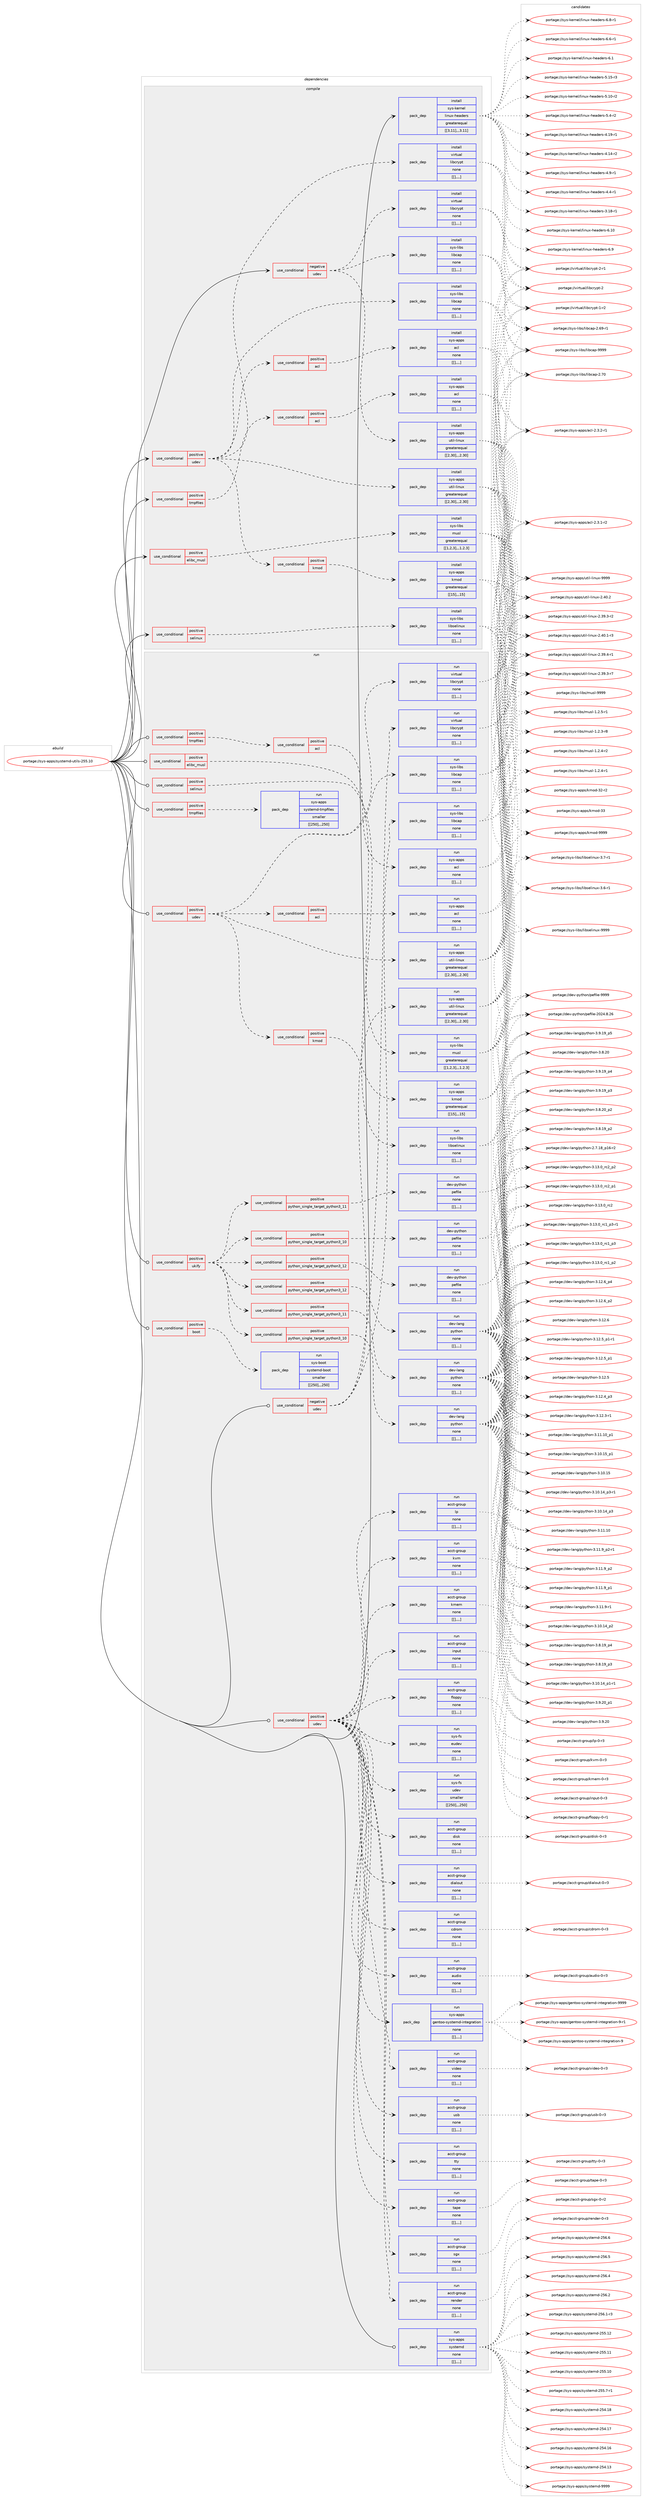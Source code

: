 digraph prolog {

# *************
# Graph options
# *************

newrank=true;
concentrate=true;
compound=true;
graph [rankdir=LR,fontname=Helvetica,fontsize=10,ranksep=1.5];#, ranksep=2.5, nodesep=0.2];
edge  [arrowhead=vee];
node  [fontname=Helvetica,fontsize=10];

# **********
# The ebuild
# **********

subgraph cluster_leftcol {
color=gray;
label=<<i>ebuild</i>>;
id [label="portage://sys-apps/systemd-utils-255.10", color=red, width=4, href="../sys-apps/systemd-utils-255.10.svg"];
}

# ****************
# The dependencies
# ****************

subgraph cluster_midcol {
color=gray;
label=<<i>dependencies</i>>;
subgraph cluster_compile {
fillcolor="#eeeeee";
style=filled;
label=<<i>compile</i>>;
subgraph cond7290 {
dependency19575 [label=<<TABLE BORDER="0" CELLBORDER="1" CELLSPACING="0" CELLPADDING="4"><TR><TD ROWSPAN="3" CELLPADDING="10">use_conditional</TD></TR><TR><TD>negative</TD></TR><TR><TD>udev</TD></TR></TABLE>>, shape=none, color=red];
subgraph pack12231 {
dependency19576 [label=<<TABLE BORDER="0" CELLBORDER="1" CELLSPACING="0" CELLPADDING="4" WIDTH="220"><TR><TD ROWSPAN="6" CELLPADDING="30">pack_dep</TD></TR><TR><TD WIDTH="110">install</TD></TR><TR><TD>sys-apps</TD></TR><TR><TD>util-linux</TD></TR><TR><TD>greaterequal</TD></TR><TR><TD>[[2,30],,,2.30]</TD></TR></TABLE>>, shape=none, color=blue];
}
dependency19575:e -> dependency19576:w [weight=20,style="dashed",arrowhead="vee"];
subgraph pack12232 {
dependency19577 [label=<<TABLE BORDER="0" CELLBORDER="1" CELLSPACING="0" CELLPADDING="4" WIDTH="220"><TR><TD ROWSPAN="6" CELLPADDING="30">pack_dep</TD></TR><TR><TD WIDTH="110">install</TD></TR><TR><TD>sys-libs</TD></TR><TR><TD>libcap</TD></TR><TR><TD>none</TD></TR><TR><TD>[[],,,,]</TD></TR></TABLE>>, shape=none, color=blue];
}
dependency19575:e -> dependency19577:w [weight=20,style="dashed",arrowhead="vee"];
subgraph pack12233 {
dependency19578 [label=<<TABLE BORDER="0" CELLBORDER="1" CELLSPACING="0" CELLPADDING="4" WIDTH="220"><TR><TD ROWSPAN="6" CELLPADDING="30">pack_dep</TD></TR><TR><TD WIDTH="110">install</TD></TR><TR><TD>virtual</TD></TR><TR><TD>libcrypt</TD></TR><TR><TD>none</TD></TR><TR><TD>[[],,,,]</TD></TR></TABLE>>, shape=none, color=blue];
}
dependency19575:e -> dependency19578:w [weight=20,style="dashed",arrowhead="vee"];
}
id:e -> dependency19575:w [weight=20,style="solid",arrowhead="vee"];
subgraph cond7291 {
dependency19579 [label=<<TABLE BORDER="0" CELLBORDER="1" CELLSPACING="0" CELLPADDING="4"><TR><TD ROWSPAN="3" CELLPADDING="10">use_conditional</TD></TR><TR><TD>positive</TD></TR><TR><TD>elibc_musl</TD></TR></TABLE>>, shape=none, color=red];
subgraph pack12234 {
dependency19580 [label=<<TABLE BORDER="0" CELLBORDER="1" CELLSPACING="0" CELLPADDING="4" WIDTH="220"><TR><TD ROWSPAN="6" CELLPADDING="30">pack_dep</TD></TR><TR><TD WIDTH="110">install</TD></TR><TR><TD>sys-libs</TD></TR><TR><TD>musl</TD></TR><TR><TD>greaterequal</TD></TR><TR><TD>[[1,2,3],,,1.2.3]</TD></TR></TABLE>>, shape=none, color=blue];
}
dependency19579:e -> dependency19580:w [weight=20,style="dashed",arrowhead="vee"];
}
id:e -> dependency19579:w [weight=20,style="solid",arrowhead="vee"];
subgraph cond7292 {
dependency19581 [label=<<TABLE BORDER="0" CELLBORDER="1" CELLSPACING="0" CELLPADDING="4"><TR><TD ROWSPAN="3" CELLPADDING="10">use_conditional</TD></TR><TR><TD>positive</TD></TR><TR><TD>selinux</TD></TR></TABLE>>, shape=none, color=red];
subgraph pack12235 {
dependency19582 [label=<<TABLE BORDER="0" CELLBORDER="1" CELLSPACING="0" CELLPADDING="4" WIDTH="220"><TR><TD ROWSPAN="6" CELLPADDING="30">pack_dep</TD></TR><TR><TD WIDTH="110">install</TD></TR><TR><TD>sys-libs</TD></TR><TR><TD>libselinux</TD></TR><TR><TD>none</TD></TR><TR><TD>[[],,,,]</TD></TR></TABLE>>, shape=none, color=blue];
}
dependency19581:e -> dependency19582:w [weight=20,style="dashed",arrowhead="vee"];
}
id:e -> dependency19581:w [weight=20,style="solid",arrowhead="vee"];
subgraph cond7293 {
dependency19583 [label=<<TABLE BORDER="0" CELLBORDER="1" CELLSPACING="0" CELLPADDING="4"><TR><TD ROWSPAN="3" CELLPADDING="10">use_conditional</TD></TR><TR><TD>positive</TD></TR><TR><TD>tmpfiles</TD></TR></TABLE>>, shape=none, color=red];
subgraph cond7294 {
dependency19584 [label=<<TABLE BORDER="0" CELLBORDER="1" CELLSPACING="0" CELLPADDING="4"><TR><TD ROWSPAN="3" CELLPADDING="10">use_conditional</TD></TR><TR><TD>positive</TD></TR><TR><TD>acl</TD></TR></TABLE>>, shape=none, color=red];
subgraph pack12236 {
dependency19585 [label=<<TABLE BORDER="0" CELLBORDER="1" CELLSPACING="0" CELLPADDING="4" WIDTH="220"><TR><TD ROWSPAN="6" CELLPADDING="30">pack_dep</TD></TR><TR><TD WIDTH="110">install</TD></TR><TR><TD>sys-apps</TD></TR><TR><TD>acl</TD></TR><TR><TD>none</TD></TR><TR><TD>[[],,,,]</TD></TR></TABLE>>, shape=none, color=blue];
}
dependency19584:e -> dependency19585:w [weight=20,style="dashed",arrowhead="vee"];
}
dependency19583:e -> dependency19584:w [weight=20,style="dashed",arrowhead="vee"];
}
id:e -> dependency19583:w [weight=20,style="solid",arrowhead="vee"];
subgraph cond7295 {
dependency19586 [label=<<TABLE BORDER="0" CELLBORDER="1" CELLSPACING="0" CELLPADDING="4"><TR><TD ROWSPAN="3" CELLPADDING="10">use_conditional</TD></TR><TR><TD>positive</TD></TR><TR><TD>udev</TD></TR></TABLE>>, shape=none, color=red];
subgraph pack12237 {
dependency19587 [label=<<TABLE BORDER="0" CELLBORDER="1" CELLSPACING="0" CELLPADDING="4" WIDTH="220"><TR><TD ROWSPAN="6" CELLPADDING="30">pack_dep</TD></TR><TR><TD WIDTH="110">install</TD></TR><TR><TD>sys-apps</TD></TR><TR><TD>util-linux</TD></TR><TR><TD>greaterequal</TD></TR><TR><TD>[[2,30],,,2.30]</TD></TR></TABLE>>, shape=none, color=blue];
}
dependency19586:e -> dependency19587:w [weight=20,style="dashed",arrowhead="vee"];
subgraph pack12238 {
dependency19588 [label=<<TABLE BORDER="0" CELLBORDER="1" CELLSPACING="0" CELLPADDING="4" WIDTH="220"><TR><TD ROWSPAN="6" CELLPADDING="30">pack_dep</TD></TR><TR><TD WIDTH="110">install</TD></TR><TR><TD>sys-libs</TD></TR><TR><TD>libcap</TD></TR><TR><TD>none</TD></TR><TR><TD>[[],,,,]</TD></TR></TABLE>>, shape=none, color=blue];
}
dependency19586:e -> dependency19588:w [weight=20,style="dashed",arrowhead="vee"];
subgraph pack12239 {
dependency19589 [label=<<TABLE BORDER="0" CELLBORDER="1" CELLSPACING="0" CELLPADDING="4" WIDTH="220"><TR><TD ROWSPAN="6" CELLPADDING="30">pack_dep</TD></TR><TR><TD WIDTH="110">install</TD></TR><TR><TD>virtual</TD></TR><TR><TD>libcrypt</TD></TR><TR><TD>none</TD></TR><TR><TD>[[],,,,]</TD></TR></TABLE>>, shape=none, color=blue];
}
dependency19586:e -> dependency19589:w [weight=20,style="dashed",arrowhead="vee"];
subgraph cond7296 {
dependency19590 [label=<<TABLE BORDER="0" CELLBORDER="1" CELLSPACING="0" CELLPADDING="4"><TR><TD ROWSPAN="3" CELLPADDING="10">use_conditional</TD></TR><TR><TD>positive</TD></TR><TR><TD>acl</TD></TR></TABLE>>, shape=none, color=red];
subgraph pack12240 {
dependency19591 [label=<<TABLE BORDER="0" CELLBORDER="1" CELLSPACING="0" CELLPADDING="4" WIDTH="220"><TR><TD ROWSPAN="6" CELLPADDING="30">pack_dep</TD></TR><TR><TD WIDTH="110">install</TD></TR><TR><TD>sys-apps</TD></TR><TR><TD>acl</TD></TR><TR><TD>none</TD></TR><TR><TD>[[],,,,]</TD></TR></TABLE>>, shape=none, color=blue];
}
dependency19590:e -> dependency19591:w [weight=20,style="dashed",arrowhead="vee"];
}
dependency19586:e -> dependency19590:w [weight=20,style="dashed",arrowhead="vee"];
subgraph cond7297 {
dependency19592 [label=<<TABLE BORDER="0" CELLBORDER="1" CELLSPACING="0" CELLPADDING="4"><TR><TD ROWSPAN="3" CELLPADDING="10">use_conditional</TD></TR><TR><TD>positive</TD></TR><TR><TD>kmod</TD></TR></TABLE>>, shape=none, color=red];
subgraph pack12241 {
dependency19593 [label=<<TABLE BORDER="0" CELLBORDER="1" CELLSPACING="0" CELLPADDING="4" WIDTH="220"><TR><TD ROWSPAN="6" CELLPADDING="30">pack_dep</TD></TR><TR><TD WIDTH="110">install</TD></TR><TR><TD>sys-apps</TD></TR><TR><TD>kmod</TD></TR><TR><TD>greaterequal</TD></TR><TR><TD>[[15],,,15]</TD></TR></TABLE>>, shape=none, color=blue];
}
dependency19592:e -> dependency19593:w [weight=20,style="dashed",arrowhead="vee"];
}
dependency19586:e -> dependency19592:w [weight=20,style="dashed",arrowhead="vee"];
}
id:e -> dependency19586:w [weight=20,style="solid",arrowhead="vee"];
subgraph pack12242 {
dependency19594 [label=<<TABLE BORDER="0" CELLBORDER="1" CELLSPACING="0" CELLPADDING="4" WIDTH="220"><TR><TD ROWSPAN="6" CELLPADDING="30">pack_dep</TD></TR><TR><TD WIDTH="110">install</TD></TR><TR><TD>sys-kernel</TD></TR><TR><TD>linux-headers</TD></TR><TR><TD>greaterequal</TD></TR><TR><TD>[[3,11],,,3.11]</TD></TR></TABLE>>, shape=none, color=blue];
}
id:e -> dependency19594:w [weight=20,style="solid",arrowhead="vee"];
}
subgraph cluster_compileandrun {
fillcolor="#eeeeee";
style=filled;
label=<<i>compile and run</i>>;
}
subgraph cluster_run {
fillcolor="#eeeeee";
style=filled;
label=<<i>run</i>>;
subgraph cond7298 {
dependency19595 [label=<<TABLE BORDER="0" CELLBORDER="1" CELLSPACING="0" CELLPADDING="4"><TR><TD ROWSPAN="3" CELLPADDING="10">use_conditional</TD></TR><TR><TD>negative</TD></TR><TR><TD>udev</TD></TR></TABLE>>, shape=none, color=red];
subgraph pack12243 {
dependency19596 [label=<<TABLE BORDER="0" CELLBORDER="1" CELLSPACING="0" CELLPADDING="4" WIDTH="220"><TR><TD ROWSPAN="6" CELLPADDING="30">pack_dep</TD></TR><TR><TD WIDTH="110">run</TD></TR><TR><TD>sys-apps</TD></TR><TR><TD>util-linux</TD></TR><TR><TD>greaterequal</TD></TR><TR><TD>[[2,30],,,2.30]</TD></TR></TABLE>>, shape=none, color=blue];
}
dependency19595:e -> dependency19596:w [weight=20,style="dashed",arrowhead="vee"];
subgraph pack12244 {
dependency19597 [label=<<TABLE BORDER="0" CELLBORDER="1" CELLSPACING="0" CELLPADDING="4" WIDTH="220"><TR><TD ROWSPAN="6" CELLPADDING="30">pack_dep</TD></TR><TR><TD WIDTH="110">run</TD></TR><TR><TD>sys-libs</TD></TR><TR><TD>libcap</TD></TR><TR><TD>none</TD></TR><TR><TD>[[],,,,]</TD></TR></TABLE>>, shape=none, color=blue];
}
dependency19595:e -> dependency19597:w [weight=20,style="dashed",arrowhead="vee"];
subgraph pack12245 {
dependency19598 [label=<<TABLE BORDER="0" CELLBORDER="1" CELLSPACING="0" CELLPADDING="4" WIDTH="220"><TR><TD ROWSPAN="6" CELLPADDING="30">pack_dep</TD></TR><TR><TD WIDTH="110">run</TD></TR><TR><TD>virtual</TD></TR><TR><TD>libcrypt</TD></TR><TR><TD>none</TD></TR><TR><TD>[[],,,,]</TD></TR></TABLE>>, shape=none, color=blue];
}
dependency19595:e -> dependency19598:w [weight=20,style="dashed",arrowhead="vee"];
}
id:e -> dependency19595:w [weight=20,style="solid",arrowhead="odot"];
subgraph cond7299 {
dependency19599 [label=<<TABLE BORDER="0" CELLBORDER="1" CELLSPACING="0" CELLPADDING="4"><TR><TD ROWSPAN="3" CELLPADDING="10">use_conditional</TD></TR><TR><TD>positive</TD></TR><TR><TD>boot</TD></TR></TABLE>>, shape=none, color=red];
subgraph pack12246 {
dependency19600 [label=<<TABLE BORDER="0" CELLBORDER="1" CELLSPACING="0" CELLPADDING="4" WIDTH="220"><TR><TD ROWSPAN="6" CELLPADDING="30">pack_dep</TD></TR><TR><TD WIDTH="110">run</TD></TR><TR><TD>sys-boot</TD></TR><TR><TD>systemd-boot</TD></TR><TR><TD>smaller</TD></TR><TR><TD>[[250],,,250]</TD></TR></TABLE>>, shape=none, color=blue];
}
dependency19599:e -> dependency19600:w [weight=20,style="dashed",arrowhead="vee"];
}
id:e -> dependency19599:w [weight=20,style="solid",arrowhead="odot"];
subgraph cond7300 {
dependency19601 [label=<<TABLE BORDER="0" CELLBORDER="1" CELLSPACING="0" CELLPADDING="4"><TR><TD ROWSPAN="3" CELLPADDING="10">use_conditional</TD></TR><TR><TD>positive</TD></TR><TR><TD>elibc_musl</TD></TR></TABLE>>, shape=none, color=red];
subgraph pack12247 {
dependency19602 [label=<<TABLE BORDER="0" CELLBORDER="1" CELLSPACING="0" CELLPADDING="4" WIDTH="220"><TR><TD ROWSPAN="6" CELLPADDING="30">pack_dep</TD></TR><TR><TD WIDTH="110">run</TD></TR><TR><TD>sys-libs</TD></TR><TR><TD>musl</TD></TR><TR><TD>greaterequal</TD></TR><TR><TD>[[1,2,3],,,1.2.3]</TD></TR></TABLE>>, shape=none, color=blue];
}
dependency19601:e -> dependency19602:w [weight=20,style="dashed",arrowhead="vee"];
}
id:e -> dependency19601:w [weight=20,style="solid",arrowhead="odot"];
subgraph cond7301 {
dependency19603 [label=<<TABLE BORDER="0" CELLBORDER="1" CELLSPACING="0" CELLPADDING="4"><TR><TD ROWSPAN="3" CELLPADDING="10">use_conditional</TD></TR><TR><TD>positive</TD></TR><TR><TD>selinux</TD></TR></TABLE>>, shape=none, color=red];
subgraph pack12248 {
dependency19604 [label=<<TABLE BORDER="0" CELLBORDER="1" CELLSPACING="0" CELLPADDING="4" WIDTH="220"><TR><TD ROWSPAN="6" CELLPADDING="30">pack_dep</TD></TR><TR><TD WIDTH="110">run</TD></TR><TR><TD>sys-libs</TD></TR><TR><TD>libselinux</TD></TR><TR><TD>none</TD></TR><TR><TD>[[],,,,]</TD></TR></TABLE>>, shape=none, color=blue];
}
dependency19603:e -> dependency19604:w [weight=20,style="dashed",arrowhead="vee"];
}
id:e -> dependency19603:w [weight=20,style="solid",arrowhead="odot"];
subgraph cond7302 {
dependency19605 [label=<<TABLE BORDER="0" CELLBORDER="1" CELLSPACING="0" CELLPADDING="4"><TR><TD ROWSPAN="3" CELLPADDING="10">use_conditional</TD></TR><TR><TD>positive</TD></TR><TR><TD>tmpfiles</TD></TR></TABLE>>, shape=none, color=red];
subgraph cond7303 {
dependency19606 [label=<<TABLE BORDER="0" CELLBORDER="1" CELLSPACING="0" CELLPADDING="4"><TR><TD ROWSPAN="3" CELLPADDING="10">use_conditional</TD></TR><TR><TD>positive</TD></TR><TR><TD>acl</TD></TR></TABLE>>, shape=none, color=red];
subgraph pack12249 {
dependency19607 [label=<<TABLE BORDER="0" CELLBORDER="1" CELLSPACING="0" CELLPADDING="4" WIDTH="220"><TR><TD ROWSPAN="6" CELLPADDING="30">pack_dep</TD></TR><TR><TD WIDTH="110">run</TD></TR><TR><TD>sys-apps</TD></TR><TR><TD>acl</TD></TR><TR><TD>none</TD></TR><TR><TD>[[],,,,]</TD></TR></TABLE>>, shape=none, color=blue];
}
dependency19606:e -> dependency19607:w [weight=20,style="dashed",arrowhead="vee"];
}
dependency19605:e -> dependency19606:w [weight=20,style="dashed",arrowhead="vee"];
}
id:e -> dependency19605:w [weight=20,style="solid",arrowhead="odot"];
subgraph cond7304 {
dependency19608 [label=<<TABLE BORDER="0" CELLBORDER="1" CELLSPACING="0" CELLPADDING="4"><TR><TD ROWSPAN="3" CELLPADDING="10">use_conditional</TD></TR><TR><TD>positive</TD></TR><TR><TD>tmpfiles</TD></TR></TABLE>>, shape=none, color=red];
subgraph pack12250 {
dependency19609 [label=<<TABLE BORDER="0" CELLBORDER="1" CELLSPACING="0" CELLPADDING="4" WIDTH="220"><TR><TD ROWSPAN="6" CELLPADDING="30">pack_dep</TD></TR><TR><TD WIDTH="110">run</TD></TR><TR><TD>sys-apps</TD></TR><TR><TD>systemd-tmpfiles</TD></TR><TR><TD>smaller</TD></TR><TR><TD>[[250],,,250]</TD></TR></TABLE>>, shape=none, color=blue];
}
dependency19608:e -> dependency19609:w [weight=20,style="dashed",arrowhead="vee"];
}
id:e -> dependency19608:w [weight=20,style="solid",arrowhead="odot"];
subgraph cond7305 {
dependency19610 [label=<<TABLE BORDER="0" CELLBORDER="1" CELLSPACING="0" CELLPADDING="4"><TR><TD ROWSPAN="3" CELLPADDING="10">use_conditional</TD></TR><TR><TD>positive</TD></TR><TR><TD>udev</TD></TR></TABLE>>, shape=none, color=red];
subgraph pack12251 {
dependency19611 [label=<<TABLE BORDER="0" CELLBORDER="1" CELLSPACING="0" CELLPADDING="4" WIDTH="220"><TR><TD ROWSPAN="6" CELLPADDING="30">pack_dep</TD></TR><TR><TD WIDTH="110">run</TD></TR><TR><TD>acct-group</TD></TR><TR><TD>audio</TD></TR><TR><TD>none</TD></TR><TR><TD>[[],,,,]</TD></TR></TABLE>>, shape=none, color=blue];
}
dependency19610:e -> dependency19611:w [weight=20,style="dashed",arrowhead="vee"];
subgraph pack12252 {
dependency19612 [label=<<TABLE BORDER="0" CELLBORDER="1" CELLSPACING="0" CELLPADDING="4" WIDTH="220"><TR><TD ROWSPAN="6" CELLPADDING="30">pack_dep</TD></TR><TR><TD WIDTH="110">run</TD></TR><TR><TD>acct-group</TD></TR><TR><TD>cdrom</TD></TR><TR><TD>none</TD></TR><TR><TD>[[],,,,]</TD></TR></TABLE>>, shape=none, color=blue];
}
dependency19610:e -> dependency19612:w [weight=20,style="dashed",arrowhead="vee"];
subgraph pack12253 {
dependency19613 [label=<<TABLE BORDER="0" CELLBORDER="1" CELLSPACING="0" CELLPADDING="4" WIDTH="220"><TR><TD ROWSPAN="6" CELLPADDING="30">pack_dep</TD></TR><TR><TD WIDTH="110">run</TD></TR><TR><TD>acct-group</TD></TR><TR><TD>dialout</TD></TR><TR><TD>none</TD></TR><TR><TD>[[],,,,]</TD></TR></TABLE>>, shape=none, color=blue];
}
dependency19610:e -> dependency19613:w [weight=20,style="dashed",arrowhead="vee"];
subgraph pack12254 {
dependency19614 [label=<<TABLE BORDER="0" CELLBORDER="1" CELLSPACING="0" CELLPADDING="4" WIDTH="220"><TR><TD ROWSPAN="6" CELLPADDING="30">pack_dep</TD></TR><TR><TD WIDTH="110">run</TD></TR><TR><TD>acct-group</TD></TR><TR><TD>disk</TD></TR><TR><TD>none</TD></TR><TR><TD>[[],,,,]</TD></TR></TABLE>>, shape=none, color=blue];
}
dependency19610:e -> dependency19614:w [weight=20,style="dashed",arrowhead="vee"];
subgraph pack12255 {
dependency19615 [label=<<TABLE BORDER="0" CELLBORDER="1" CELLSPACING="0" CELLPADDING="4" WIDTH="220"><TR><TD ROWSPAN="6" CELLPADDING="30">pack_dep</TD></TR><TR><TD WIDTH="110">run</TD></TR><TR><TD>acct-group</TD></TR><TR><TD>floppy</TD></TR><TR><TD>none</TD></TR><TR><TD>[[],,,,]</TD></TR></TABLE>>, shape=none, color=blue];
}
dependency19610:e -> dependency19615:w [weight=20,style="dashed",arrowhead="vee"];
subgraph pack12256 {
dependency19616 [label=<<TABLE BORDER="0" CELLBORDER="1" CELLSPACING="0" CELLPADDING="4" WIDTH="220"><TR><TD ROWSPAN="6" CELLPADDING="30">pack_dep</TD></TR><TR><TD WIDTH="110">run</TD></TR><TR><TD>acct-group</TD></TR><TR><TD>input</TD></TR><TR><TD>none</TD></TR><TR><TD>[[],,,,]</TD></TR></TABLE>>, shape=none, color=blue];
}
dependency19610:e -> dependency19616:w [weight=20,style="dashed",arrowhead="vee"];
subgraph pack12257 {
dependency19617 [label=<<TABLE BORDER="0" CELLBORDER="1" CELLSPACING="0" CELLPADDING="4" WIDTH="220"><TR><TD ROWSPAN="6" CELLPADDING="30">pack_dep</TD></TR><TR><TD WIDTH="110">run</TD></TR><TR><TD>acct-group</TD></TR><TR><TD>kmem</TD></TR><TR><TD>none</TD></TR><TR><TD>[[],,,,]</TD></TR></TABLE>>, shape=none, color=blue];
}
dependency19610:e -> dependency19617:w [weight=20,style="dashed",arrowhead="vee"];
subgraph pack12258 {
dependency19618 [label=<<TABLE BORDER="0" CELLBORDER="1" CELLSPACING="0" CELLPADDING="4" WIDTH="220"><TR><TD ROWSPAN="6" CELLPADDING="30">pack_dep</TD></TR><TR><TD WIDTH="110">run</TD></TR><TR><TD>acct-group</TD></TR><TR><TD>kvm</TD></TR><TR><TD>none</TD></TR><TR><TD>[[],,,,]</TD></TR></TABLE>>, shape=none, color=blue];
}
dependency19610:e -> dependency19618:w [weight=20,style="dashed",arrowhead="vee"];
subgraph pack12259 {
dependency19619 [label=<<TABLE BORDER="0" CELLBORDER="1" CELLSPACING="0" CELLPADDING="4" WIDTH="220"><TR><TD ROWSPAN="6" CELLPADDING="30">pack_dep</TD></TR><TR><TD WIDTH="110">run</TD></TR><TR><TD>acct-group</TD></TR><TR><TD>lp</TD></TR><TR><TD>none</TD></TR><TR><TD>[[],,,,]</TD></TR></TABLE>>, shape=none, color=blue];
}
dependency19610:e -> dependency19619:w [weight=20,style="dashed",arrowhead="vee"];
subgraph pack12260 {
dependency19620 [label=<<TABLE BORDER="0" CELLBORDER="1" CELLSPACING="0" CELLPADDING="4" WIDTH="220"><TR><TD ROWSPAN="6" CELLPADDING="30">pack_dep</TD></TR><TR><TD WIDTH="110">run</TD></TR><TR><TD>acct-group</TD></TR><TR><TD>render</TD></TR><TR><TD>none</TD></TR><TR><TD>[[],,,,]</TD></TR></TABLE>>, shape=none, color=blue];
}
dependency19610:e -> dependency19620:w [weight=20,style="dashed",arrowhead="vee"];
subgraph pack12261 {
dependency19621 [label=<<TABLE BORDER="0" CELLBORDER="1" CELLSPACING="0" CELLPADDING="4" WIDTH="220"><TR><TD ROWSPAN="6" CELLPADDING="30">pack_dep</TD></TR><TR><TD WIDTH="110">run</TD></TR><TR><TD>acct-group</TD></TR><TR><TD>sgx</TD></TR><TR><TD>none</TD></TR><TR><TD>[[],,,,]</TD></TR></TABLE>>, shape=none, color=blue];
}
dependency19610:e -> dependency19621:w [weight=20,style="dashed",arrowhead="vee"];
subgraph pack12262 {
dependency19622 [label=<<TABLE BORDER="0" CELLBORDER="1" CELLSPACING="0" CELLPADDING="4" WIDTH="220"><TR><TD ROWSPAN="6" CELLPADDING="30">pack_dep</TD></TR><TR><TD WIDTH="110">run</TD></TR><TR><TD>acct-group</TD></TR><TR><TD>tape</TD></TR><TR><TD>none</TD></TR><TR><TD>[[],,,,]</TD></TR></TABLE>>, shape=none, color=blue];
}
dependency19610:e -> dependency19622:w [weight=20,style="dashed",arrowhead="vee"];
subgraph pack12263 {
dependency19623 [label=<<TABLE BORDER="0" CELLBORDER="1" CELLSPACING="0" CELLPADDING="4" WIDTH="220"><TR><TD ROWSPAN="6" CELLPADDING="30">pack_dep</TD></TR><TR><TD WIDTH="110">run</TD></TR><TR><TD>acct-group</TD></TR><TR><TD>tty</TD></TR><TR><TD>none</TD></TR><TR><TD>[[],,,,]</TD></TR></TABLE>>, shape=none, color=blue];
}
dependency19610:e -> dependency19623:w [weight=20,style="dashed",arrowhead="vee"];
subgraph pack12264 {
dependency19624 [label=<<TABLE BORDER="0" CELLBORDER="1" CELLSPACING="0" CELLPADDING="4" WIDTH="220"><TR><TD ROWSPAN="6" CELLPADDING="30">pack_dep</TD></TR><TR><TD WIDTH="110">run</TD></TR><TR><TD>acct-group</TD></TR><TR><TD>usb</TD></TR><TR><TD>none</TD></TR><TR><TD>[[],,,,]</TD></TR></TABLE>>, shape=none, color=blue];
}
dependency19610:e -> dependency19624:w [weight=20,style="dashed",arrowhead="vee"];
subgraph pack12265 {
dependency19625 [label=<<TABLE BORDER="0" CELLBORDER="1" CELLSPACING="0" CELLPADDING="4" WIDTH="220"><TR><TD ROWSPAN="6" CELLPADDING="30">pack_dep</TD></TR><TR><TD WIDTH="110">run</TD></TR><TR><TD>acct-group</TD></TR><TR><TD>video</TD></TR><TR><TD>none</TD></TR><TR><TD>[[],,,,]</TD></TR></TABLE>>, shape=none, color=blue];
}
dependency19610:e -> dependency19625:w [weight=20,style="dashed",arrowhead="vee"];
subgraph pack12266 {
dependency19626 [label=<<TABLE BORDER="0" CELLBORDER="1" CELLSPACING="0" CELLPADDING="4" WIDTH="220"><TR><TD ROWSPAN="6" CELLPADDING="30">pack_dep</TD></TR><TR><TD WIDTH="110">run</TD></TR><TR><TD>sys-apps</TD></TR><TR><TD>gentoo-systemd-integration</TD></TR><TR><TD>none</TD></TR><TR><TD>[[],,,,]</TD></TR></TABLE>>, shape=none, color=blue];
}
dependency19610:e -> dependency19626:w [weight=20,style="dashed",arrowhead="vee"];
subgraph pack12267 {
dependency19627 [label=<<TABLE BORDER="0" CELLBORDER="1" CELLSPACING="0" CELLPADDING="4" WIDTH="220"><TR><TD ROWSPAN="6" CELLPADDING="30">pack_dep</TD></TR><TR><TD WIDTH="110">run</TD></TR><TR><TD>sys-fs</TD></TR><TR><TD>udev</TD></TR><TR><TD>smaller</TD></TR><TR><TD>[[250],,,250]</TD></TR></TABLE>>, shape=none, color=blue];
}
dependency19610:e -> dependency19627:w [weight=20,style="dashed",arrowhead="vee"];
subgraph pack12268 {
dependency19628 [label=<<TABLE BORDER="0" CELLBORDER="1" CELLSPACING="0" CELLPADDING="4" WIDTH="220"><TR><TD ROWSPAN="6" CELLPADDING="30">pack_dep</TD></TR><TR><TD WIDTH="110">run</TD></TR><TR><TD>sys-fs</TD></TR><TR><TD>eudev</TD></TR><TR><TD>none</TD></TR><TR><TD>[[],,,,]</TD></TR></TABLE>>, shape=none, color=blue];
}
dependency19610:e -> dependency19628:w [weight=20,style="dashed",arrowhead="vee"];
}
id:e -> dependency19610:w [weight=20,style="solid",arrowhead="odot"];
subgraph cond7306 {
dependency19629 [label=<<TABLE BORDER="0" CELLBORDER="1" CELLSPACING="0" CELLPADDING="4"><TR><TD ROWSPAN="3" CELLPADDING="10">use_conditional</TD></TR><TR><TD>positive</TD></TR><TR><TD>udev</TD></TR></TABLE>>, shape=none, color=red];
subgraph pack12269 {
dependency19630 [label=<<TABLE BORDER="0" CELLBORDER="1" CELLSPACING="0" CELLPADDING="4" WIDTH="220"><TR><TD ROWSPAN="6" CELLPADDING="30">pack_dep</TD></TR><TR><TD WIDTH="110">run</TD></TR><TR><TD>sys-apps</TD></TR><TR><TD>util-linux</TD></TR><TR><TD>greaterequal</TD></TR><TR><TD>[[2,30],,,2.30]</TD></TR></TABLE>>, shape=none, color=blue];
}
dependency19629:e -> dependency19630:w [weight=20,style="dashed",arrowhead="vee"];
subgraph pack12270 {
dependency19631 [label=<<TABLE BORDER="0" CELLBORDER="1" CELLSPACING="0" CELLPADDING="4" WIDTH="220"><TR><TD ROWSPAN="6" CELLPADDING="30">pack_dep</TD></TR><TR><TD WIDTH="110">run</TD></TR><TR><TD>sys-libs</TD></TR><TR><TD>libcap</TD></TR><TR><TD>none</TD></TR><TR><TD>[[],,,,]</TD></TR></TABLE>>, shape=none, color=blue];
}
dependency19629:e -> dependency19631:w [weight=20,style="dashed",arrowhead="vee"];
subgraph pack12271 {
dependency19632 [label=<<TABLE BORDER="0" CELLBORDER="1" CELLSPACING="0" CELLPADDING="4" WIDTH="220"><TR><TD ROWSPAN="6" CELLPADDING="30">pack_dep</TD></TR><TR><TD WIDTH="110">run</TD></TR><TR><TD>virtual</TD></TR><TR><TD>libcrypt</TD></TR><TR><TD>none</TD></TR><TR><TD>[[],,,,]</TD></TR></TABLE>>, shape=none, color=blue];
}
dependency19629:e -> dependency19632:w [weight=20,style="dashed",arrowhead="vee"];
subgraph cond7307 {
dependency19633 [label=<<TABLE BORDER="0" CELLBORDER="1" CELLSPACING="0" CELLPADDING="4"><TR><TD ROWSPAN="3" CELLPADDING="10">use_conditional</TD></TR><TR><TD>positive</TD></TR><TR><TD>acl</TD></TR></TABLE>>, shape=none, color=red];
subgraph pack12272 {
dependency19634 [label=<<TABLE BORDER="0" CELLBORDER="1" CELLSPACING="0" CELLPADDING="4" WIDTH="220"><TR><TD ROWSPAN="6" CELLPADDING="30">pack_dep</TD></TR><TR><TD WIDTH="110">run</TD></TR><TR><TD>sys-apps</TD></TR><TR><TD>acl</TD></TR><TR><TD>none</TD></TR><TR><TD>[[],,,,]</TD></TR></TABLE>>, shape=none, color=blue];
}
dependency19633:e -> dependency19634:w [weight=20,style="dashed",arrowhead="vee"];
}
dependency19629:e -> dependency19633:w [weight=20,style="dashed",arrowhead="vee"];
subgraph cond7308 {
dependency19635 [label=<<TABLE BORDER="0" CELLBORDER="1" CELLSPACING="0" CELLPADDING="4"><TR><TD ROWSPAN="3" CELLPADDING="10">use_conditional</TD></TR><TR><TD>positive</TD></TR><TR><TD>kmod</TD></TR></TABLE>>, shape=none, color=red];
subgraph pack12273 {
dependency19636 [label=<<TABLE BORDER="0" CELLBORDER="1" CELLSPACING="0" CELLPADDING="4" WIDTH="220"><TR><TD ROWSPAN="6" CELLPADDING="30">pack_dep</TD></TR><TR><TD WIDTH="110">run</TD></TR><TR><TD>sys-apps</TD></TR><TR><TD>kmod</TD></TR><TR><TD>greaterequal</TD></TR><TR><TD>[[15],,,15]</TD></TR></TABLE>>, shape=none, color=blue];
}
dependency19635:e -> dependency19636:w [weight=20,style="dashed",arrowhead="vee"];
}
dependency19629:e -> dependency19635:w [weight=20,style="dashed",arrowhead="vee"];
}
id:e -> dependency19629:w [weight=20,style="solid",arrowhead="odot"];
subgraph cond7309 {
dependency19637 [label=<<TABLE BORDER="0" CELLBORDER="1" CELLSPACING="0" CELLPADDING="4"><TR><TD ROWSPAN="3" CELLPADDING="10">use_conditional</TD></TR><TR><TD>positive</TD></TR><TR><TD>ukify</TD></TR></TABLE>>, shape=none, color=red];
subgraph cond7310 {
dependency19638 [label=<<TABLE BORDER="0" CELLBORDER="1" CELLSPACING="0" CELLPADDING="4"><TR><TD ROWSPAN="3" CELLPADDING="10">use_conditional</TD></TR><TR><TD>positive</TD></TR><TR><TD>python_single_target_python3_10</TD></TR></TABLE>>, shape=none, color=red];
subgraph pack12274 {
dependency19639 [label=<<TABLE BORDER="0" CELLBORDER="1" CELLSPACING="0" CELLPADDING="4" WIDTH="220"><TR><TD ROWSPAN="6" CELLPADDING="30">pack_dep</TD></TR><TR><TD WIDTH="110">run</TD></TR><TR><TD>dev-lang</TD></TR><TR><TD>python</TD></TR><TR><TD>none</TD></TR><TR><TD>[[],,,,]</TD></TR></TABLE>>, shape=none, color=blue];
}
dependency19638:e -> dependency19639:w [weight=20,style="dashed",arrowhead="vee"];
}
dependency19637:e -> dependency19638:w [weight=20,style="dashed",arrowhead="vee"];
subgraph cond7311 {
dependency19640 [label=<<TABLE BORDER="0" CELLBORDER="1" CELLSPACING="0" CELLPADDING="4"><TR><TD ROWSPAN="3" CELLPADDING="10">use_conditional</TD></TR><TR><TD>positive</TD></TR><TR><TD>python_single_target_python3_11</TD></TR></TABLE>>, shape=none, color=red];
subgraph pack12275 {
dependency19641 [label=<<TABLE BORDER="0" CELLBORDER="1" CELLSPACING="0" CELLPADDING="4" WIDTH="220"><TR><TD ROWSPAN="6" CELLPADDING="30">pack_dep</TD></TR><TR><TD WIDTH="110">run</TD></TR><TR><TD>dev-lang</TD></TR><TR><TD>python</TD></TR><TR><TD>none</TD></TR><TR><TD>[[],,,,]</TD></TR></TABLE>>, shape=none, color=blue];
}
dependency19640:e -> dependency19641:w [weight=20,style="dashed",arrowhead="vee"];
}
dependency19637:e -> dependency19640:w [weight=20,style="dashed",arrowhead="vee"];
subgraph cond7312 {
dependency19642 [label=<<TABLE BORDER="0" CELLBORDER="1" CELLSPACING="0" CELLPADDING="4"><TR><TD ROWSPAN="3" CELLPADDING="10">use_conditional</TD></TR><TR><TD>positive</TD></TR><TR><TD>python_single_target_python3_12</TD></TR></TABLE>>, shape=none, color=red];
subgraph pack12276 {
dependency19643 [label=<<TABLE BORDER="0" CELLBORDER="1" CELLSPACING="0" CELLPADDING="4" WIDTH="220"><TR><TD ROWSPAN="6" CELLPADDING="30">pack_dep</TD></TR><TR><TD WIDTH="110">run</TD></TR><TR><TD>dev-lang</TD></TR><TR><TD>python</TD></TR><TR><TD>none</TD></TR><TR><TD>[[],,,,]</TD></TR></TABLE>>, shape=none, color=blue];
}
dependency19642:e -> dependency19643:w [weight=20,style="dashed",arrowhead="vee"];
}
dependency19637:e -> dependency19642:w [weight=20,style="dashed",arrowhead="vee"];
subgraph cond7313 {
dependency19644 [label=<<TABLE BORDER="0" CELLBORDER="1" CELLSPACING="0" CELLPADDING="4"><TR><TD ROWSPAN="3" CELLPADDING="10">use_conditional</TD></TR><TR><TD>positive</TD></TR><TR><TD>python_single_target_python3_10</TD></TR></TABLE>>, shape=none, color=red];
subgraph pack12277 {
dependency19645 [label=<<TABLE BORDER="0" CELLBORDER="1" CELLSPACING="0" CELLPADDING="4" WIDTH="220"><TR><TD ROWSPAN="6" CELLPADDING="30">pack_dep</TD></TR><TR><TD WIDTH="110">run</TD></TR><TR><TD>dev-python</TD></TR><TR><TD>pefile</TD></TR><TR><TD>none</TD></TR><TR><TD>[[],,,,]</TD></TR></TABLE>>, shape=none, color=blue];
}
dependency19644:e -> dependency19645:w [weight=20,style="dashed",arrowhead="vee"];
}
dependency19637:e -> dependency19644:w [weight=20,style="dashed",arrowhead="vee"];
subgraph cond7314 {
dependency19646 [label=<<TABLE BORDER="0" CELLBORDER="1" CELLSPACING="0" CELLPADDING="4"><TR><TD ROWSPAN="3" CELLPADDING="10">use_conditional</TD></TR><TR><TD>positive</TD></TR><TR><TD>python_single_target_python3_11</TD></TR></TABLE>>, shape=none, color=red];
subgraph pack12278 {
dependency19647 [label=<<TABLE BORDER="0" CELLBORDER="1" CELLSPACING="0" CELLPADDING="4" WIDTH="220"><TR><TD ROWSPAN="6" CELLPADDING="30">pack_dep</TD></TR><TR><TD WIDTH="110">run</TD></TR><TR><TD>dev-python</TD></TR><TR><TD>pefile</TD></TR><TR><TD>none</TD></TR><TR><TD>[[],,,,]</TD></TR></TABLE>>, shape=none, color=blue];
}
dependency19646:e -> dependency19647:w [weight=20,style="dashed",arrowhead="vee"];
}
dependency19637:e -> dependency19646:w [weight=20,style="dashed",arrowhead="vee"];
subgraph cond7315 {
dependency19648 [label=<<TABLE BORDER="0" CELLBORDER="1" CELLSPACING="0" CELLPADDING="4"><TR><TD ROWSPAN="3" CELLPADDING="10">use_conditional</TD></TR><TR><TD>positive</TD></TR><TR><TD>python_single_target_python3_12</TD></TR></TABLE>>, shape=none, color=red];
subgraph pack12279 {
dependency19649 [label=<<TABLE BORDER="0" CELLBORDER="1" CELLSPACING="0" CELLPADDING="4" WIDTH="220"><TR><TD ROWSPAN="6" CELLPADDING="30">pack_dep</TD></TR><TR><TD WIDTH="110">run</TD></TR><TR><TD>dev-python</TD></TR><TR><TD>pefile</TD></TR><TR><TD>none</TD></TR><TR><TD>[[],,,,]</TD></TR></TABLE>>, shape=none, color=blue];
}
dependency19648:e -> dependency19649:w [weight=20,style="dashed",arrowhead="vee"];
}
dependency19637:e -> dependency19648:w [weight=20,style="dashed",arrowhead="vee"];
}
id:e -> dependency19637:w [weight=20,style="solid",arrowhead="odot"];
subgraph pack12280 {
dependency19650 [label=<<TABLE BORDER="0" CELLBORDER="1" CELLSPACING="0" CELLPADDING="4" WIDTH="220"><TR><TD ROWSPAN="6" CELLPADDING="30">pack_dep</TD></TR><TR><TD WIDTH="110">run</TD></TR><TR><TD>sys-apps</TD></TR><TR><TD>systemd</TD></TR><TR><TD>none</TD></TR><TR><TD>[[],,,,]</TD></TR></TABLE>>, shape=none, color=blue];
}
id:e -> dependency19650:w [weight=20,style="solid",arrowhead="odot"];
}
}

# **************
# The candidates
# **************

subgraph cluster_choices {
rank=same;
color=gray;
label=<<i>candidates</i>>;

subgraph choice12231 {
color=black;
nodesep=1;
choice115121115459711211211547117116105108451081051101171204557575757 [label="portage://sys-apps/util-linux-9999", color=red, width=4,href="../sys-apps/util-linux-9999.svg"];
choice1151211154597112112115471171161051084510810511011712045504652484650 [label="portage://sys-apps/util-linux-2.40.2", color=red, width=4,href="../sys-apps/util-linux-2.40.2.svg"];
choice11512111545971121121154711711610510845108105110117120455046524846494511451 [label="portage://sys-apps/util-linux-2.40.1-r3", color=red, width=4,href="../sys-apps/util-linux-2.40.1-r3.svg"];
choice11512111545971121121154711711610510845108105110117120455046515746524511449 [label="portage://sys-apps/util-linux-2.39.4-r1", color=red, width=4,href="../sys-apps/util-linux-2.39.4-r1.svg"];
choice11512111545971121121154711711610510845108105110117120455046515746514511455 [label="portage://sys-apps/util-linux-2.39.3-r7", color=red, width=4,href="../sys-apps/util-linux-2.39.3-r7.svg"];
choice11512111545971121121154711711610510845108105110117120455046515746514511450 [label="portage://sys-apps/util-linux-2.39.3-r2", color=red, width=4,href="../sys-apps/util-linux-2.39.3-r2.svg"];
dependency19576:e -> choice115121115459711211211547117116105108451081051101171204557575757:w [style=dotted,weight="100"];
dependency19576:e -> choice1151211154597112112115471171161051084510810511011712045504652484650:w [style=dotted,weight="100"];
dependency19576:e -> choice11512111545971121121154711711610510845108105110117120455046524846494511451:w [style=dotted,weight="100"];
dependency19576:e -> choice11512111545971121121154711711610510845108105110117120455046515746524511449:w [style=dotted,weight="100"];
dependency19576:e -> choice11512111545971121121154711711610510845108105110117120455046515746514511455:w [style=dotted,weight="100"];
dependency19576:e -> choice11512111545971121121154711711610510845108105110117120455046515746514511450:w [style=dotted,weight="100"];
}
subgraph choice12232 {
color=black;
nodesep=1;
choice1151211154510810598115471081059899971124557575757 [label="portage://sys-libs/libcap-9999", color=red, width=4,href="../sys-libs/libcap-9999.svg"];
choice1151211154510810598115471081059899971124550465548 [label="portage://sys-libs/libcap-2.70", color=red, width=4,href="../sys-libs/libcap-2.70.svg"];
choice11512111545108105981154710810598999711245504654574511449 [label="portage://sys-libs/libcap-2.69-r1", color=red, width=4,href="../sys-libs/libcap-2.69-r1.svg"];
dependency19577:e -> choice1151211154510810598115471081059899971124557575757:w [style=dotted,weight="100"];
dependency19577:e -> choice1151211154510810598115471081059899971124550465548:w [style=dotted,weight="100"];
dependency19577:e -> choice11512111545108105981154710810598999711245504654574511449:w [style=dotted,weight="100"];
}
subgraph choice12233 {
color=black;
nodesep=1;
choice1181051141161179710847108105989911412111211645504511449 [label="portage://virtual/libcrypt-2-r1", color=red, width=4,href="../virtual/libcrypt-2-r1.svg"];
choice118105114116117971084710810598991141211121164550 [label="portage://virtual/libcrypt-2", color=red, width=4,href="../virtual/libcrypt-2.svg"];
choice1181051141161179710847108105989911412111211645494511450 [label="portage://virtual/libcrypt-1-r2", color=red, width=4,href="../virtual/libcrypt-1-r2.svg"];
dependency19578:e -> choice1181051141161179710847108105989911412111211645504511449:w [style=dotted,weight="100"];
dependency19578:e -> choice118105114116117971084710810598991141211121164550:w [style=dotted,weight="100"];
dependency19578:e -> choice1181051141161179710847108105989911412111211645494511450:w [style=dotted,weight="100"];
}
subgraph choice12234 {
color=black;
nodesep=1;
choice1151211154510810598115471091171151084557575757 [label="portage://sys-libs/musl-9999", color=red, width=4,href="../sys-libs/musl-9999.svg"];
choice1151211154510810598115471091171151084549465046534511449 [label="portage://sys-libs/musl-1.2.5-r1", color=red, width=4,href="../sys-libs/musl-1.2.5-r1.svg"];
choice1151211154510810598115471091171151084549465046524511450 [label="portage://sys-libs/musl-1.2.4-r2", color=red, width=4,href="../sys-libs/musl-1.2.4-r2.svg"];
choice1151211154510810598115471091171151084549465046524511449 [label="portage://sys-libs/musl-1.2.4-r1", color=red, width=4,href="../sys-libs/musl-1.2.4-r1.svg"];
choice1151211154510810598115471091171151084549465046514511456 [label="portage://sys-libs/musl-1.2.3-r8", color=red, width=4,href="../sys-libs/musl-1.2.3-r8.svg"];
dependency19580:e -> choice1151211154510810598115471091171151084557575757:w [style=dotted,weight="100"];
dependency19580:e -> choice1151211154510810598115471091171151084549465046534511449:w [style=dotted,weight="100"];
dependency19580:e -> choice1151211154510810598115471091171151084549465046524511450:w [style=dotted,weight="100"];
dependency19580:e -> choice1151211154510810598115471091171151084549465046524511449:w [style=dotted,weight="100"];
dependency19580:e -> choice1151211154510810598115471091171151084549465046514511456:w [style=dotted,weight="100"];
}
subgraph choice12235 {
color=black;
nodesep=1;
choice115121115451081059811547108105981151011081051101171204557575757 [label="portage://sys-libs/libselinux-9999", color=red, width=4,href="../sys-libs/libselinux-9999.svg"];
choice11512111545108105981154710810598115101108105110117120455146554511449 [label="portage://sys-libs/libselinux-3.7-r1", color=red, width=4,href="../sys-libs/libselinux-3.7-r1.svg"];
choice11512111545108105981154710810598115101108105110117120455146544511449 [label="portage://sys-libs/libselinux-3.6-r1", color=red, width=4,href="../sys-libs/libselinux-3.6-r1.svg"];
dependency19582:e -> choice115121115451081059811547108105981151011081051101171204557575757:w [style=dotted,weight="100"];
dependency19582:e -> choice11512111545108105981154710810598115101108105110117120455146554511449:w [style=dotted,weight="100"];
dependency19582:e -> choice11512111545108105981154710810598115101108105110117120455146544511449:w [style=dotted,weight="100"];
}
subgraph choice12236 {
color=black;
nodesep=1;
choice11512111545971121121154797991084550465146504511449 [label="portage://sys-apps/acl-2.3.2-r1", color=red, width=4,href="../sys-apps/acl-2.3.2-r1.svg"];
choice11512111545971121121154797991084550465146494511450 [label="portage://sys-apps/acl-2.3.1-r2", color=red, width=4,href="../sys-apps/acl-2.3.1-r2.svg"];
dependency19585:e -> choice11512111545971121121154797991084550465146504511449:w [style=dotted,weight="100"];
dependency19585:e -> choice11512111545971121121154797991084550465146494511450:w [style=dotted,weight="100"];
}
subgraph choice12237 {
color=black;
nodesep=1;
choice115121115459711211211547117116105108451081051101171204557575757 [label="portage://sys-apps/util-linux-9999", color=red, width=4,href="../sys-apps/util-linux-9999.svg"];
choice1151211154597112112115471171161051084510810511011712045504652484650 [label="portage://sys-apps/util-linux-2.40.2", color=red, width=4,href="../sys-apps/util-linux-2.40.2.svg"];
choice11512111545971121121154711711610510845108105110117120455046524846494511451 [label="portage://sys-apps/util-linux-2.40.1-r3", color=red, width=4,href="../sys-apps/util-linux-2.40.1-r3.svg"];
choice11512111545971121121154711711610510845108105110117120455046515746524511449 [label="portage://sys-apps/util-linux-2.39.4-r1", color=red, width=4,href="../sys-apps/util-linux-2.39.4-r1.svg"];
choice11512111545971121121154711711610510845108105110117120455046515746514511455 [label="portage://sys-apps/util-linux-2.39.3-r7", color=red, width=4,href="../sys-apps/util-linux-2.39.3-r7.svg"];
choice11512111545971121121154711711610510845108105110117120455046515746514511450 [label="portage://sys-apps/util-linux-2.39.3-r2", color=red, width=4,href="../sys-apps/util-linux-2.39.3-r2.svg"];
dependency19587:e -> choice115121115459711211211547117116105108451081051101171204557575757:w [style=dotted,weight="100"];
dependency19587:e -> choice1151211154597112112115471171161051084510810511011712045504652484650:w [style=dotted,weight="100"];
dependency19587:e -> choice11512111545971121121154711711610510845108105110117120455046524846494511451:w [style=dotted,weight="100"];
dependency19587:e -> choice11512111545971121121154711711610510845108105110117120455046515746524511449:w [style=dotted,weight="100"];
dependency19587:e -> choice11512111545971121121154711711610510845108105110117120455046515746514511455:w [style=dotted,weight="100"];
dependency19587:e -> choice11512111545971121121154711711610510845108105110117120455046515746514511450:w [style=dotted,weight="100"];
}
subgraph choice12238 {
color=black;
nodesep=1;
choice1151211154510810598115471081059899971124557575757 [label="portage://sys-libs/libcap-9999", color=red, width=4,href="../sys-libs/libcap-9999.svg"];
choice1151211154510810598115471081059899971124550465548 [label="portage://sys-libs/libcap-2.70", color=red, width=4,href="../sys-libs/libcap-2.70.svg"];
choice11512111545108105981154710810598999711245504654574511449 [label="portage://sys-libs/libcap-2.69-r1", color=red, width=4,href="../sys-libs/libcap-2.69-r1.svg"];
dependency19588:e -> choice1151211154510810598115471081059899971124557575757:w [style=dotted,weight="100"];
dependency19588:e -> choice1151211154510810598115471081059899971124550465548:w [style=dotted,weight="100"];
dependency19588:e -> choice11512111545108105981154710810598999711245504654574511449:w [style=dotted,weight="100"];
}
subgraph choice12239 {
color=black;
nodesep=1;
choice1181051141161179710847108105989911412111211645504511449 [label="portage://virtual/libcrypt-2-r1", color=red, width=4,href="../virtual/libcrypt-2-r1.svg"];
choice118105114116117971084710810598991141211121164550 [label="portage://virtual/libcrypt-2", color=red, width=4,href="../virtual/libcrypt-2.svg"];
choice1181051141161179710847108105989911412111211645494511450 [label="portage://virtual/libcrypt-1-r2", color=red, width=4,href="../virtual/libcrypt-1-r2.svg"];
dependency19589:e -> choice1181051141161179710847108105989911412111211645504511449:w [style=dotted,weight="100"];
dependency19589:e -> choice118105114116117971084710810598991141211121164550:w [style=dotted,weight="100"];
dependency19589:e -> choice1181051141161179710847108105989911412111211645494511450:w [style=dotted,weight="100"];
}
subgraph choice12240 {
color=black;
nodesep=1;
choice11512111545971121121154797991084550465146504511449 [label="portage://sys-apps/acl-2.3.2-r1", color=red, width=4,href="../sys-apps/acl-2.3.2-r1.svg"];
choice11512111545971121121154797991084550465146494511450 [label="portage://sys-apps/acl-2.3.1-r2", color=red, width=4,href="../sys-apps/acl-2.3.1-r2.svg"];
dependency19591:e -> choice11512111545971121121154797991084550465146504511449:w [style=dotted,weight="100"];
dependency19591:e -> choice11512111545971121121154797991084550465146494511450:w [style=dotted,weight="100"];
}
subgraph choice12241 {
color=black;
nodesep=1;
choice1151211154597112112115471071091111004557575757 [label="portage://sys-apps/kmod-9999", color=red, width=4,href="../sys-apps/kmod-9999.svg"];
choice115121115459711211211547107109111100455151 [label="portage://sys-apps/kmod-33", color=red, width=4,href="../sys-apps/kmod-33.svg"];
choice1151211154597112112115471071091111004551504511450 [label="portage://sys-apps/kmod-32-r2", color=red, width=4,href="../sys-apps/kmod-32-r2.svg"];
dependency19593:e -> choice1151211154597112112115471071091111004557575757:w [style=dotted,weight="100"];
dependency19593:e -> choice115121115459711211211547107109111100455151:w [style=dotted,weight="100"];
dependency19593:e -> choice1151211154597112112115471071091111004551504511450:w [style=dotted,weight="100"];
}
subgraph choice12242 {
color=black;
nodesep=1;
choice115121115451071011141101011084710810511011712045104101971001011141154554464948 [label="portage://sys-kernel/linux-headers-6.10", color=red, width=4,href="../sys-kernel/linux-headers-6.10.svg"];
choice1151211154510710111411010110847108105110117120451041019710010111411545544657 [label="portage://sys-kernel/linux-headers-6.9", color=red, width=4,href="../sys-kernel/linux-headers-6.9.svg"];
choice11512111545107101114110101108471081051101171204510410197100101114115455446564511449 [label="portage://sys-kernel/linux-headers-6.8-r1", color=red, width=4,href="../sys-kernel/linux-headers-6.8-r1.svg"];
choice11512111545107101114110101108471081051101171204510410197100101114115455446544511449 [label="portage://sys-kernel/linux-headers-6.6-r1", color=red, width=4,href="../sys-kernel/linux-headers-6.6-r1.svg"];
choice1151211154510710111411010110847108105110117120451041019710010111411545544649 [label="portage://sys-kernel/linux-headers-6.1", color=red, width=4,href="../sys-kernel/linux-headers-6.1.svg"];
choice1151211154510710111411010110847108105110117120451041019710010111411545534649534511451 [label="portage://sys-kernel/linux-headers-5.15-r3", color=red, width=4,href="../sys-kernel/linux-headers-5.15-r3.svg"];
choice1151211154510710111411010110847108105110117120451041019710010111411545534649484511450 [label="portage://sys-kernel/linux-headers-5.10-r2", color=red, width=4,href="../sys-kernel/linux-headers-5.10-r2.svg"];
choice11512111545107101114110101108471081051101171204510410197100101114115455346524511450 [label="portage://sys-kernel/linux-headers-5.4-r2", color=red, width=4,href="../sys-kernel/linux-headers-5.4-r2.svg"];
choice1151211154510710111411010110847108105110117120451041019710010111411545524649574511449 [label="portage://sys-kernel/linux-headers-4.19-r1", color=red, width=4,href="../sys-kernel/linux-headers-4.19-r1.svg"];
choice1151211154510710111411010110847108105110117120451041019710010111411545524649524511450 [label="portage://sys-kernel/linux-headers-4.14-r2", color=red, width=4,href="../sys-kernel/linux-headers-4.14-r2.svg"];
choice11512111545107101114110101108471081051101171204510410197100101114115455246574511449 [label="portage://sys-kernel/linux-headers-4.9-r1", color=red, width=4,href="../sys-kernel/linux-headers-4.9-r1.svg"];
choice11512111545107101114110101108471081051101171204510410197100101114115455246524511449 [label="portage://sys-kernel/linux-headers-4.4-r1", color=red, width=4,href="../sys-kernel/linux-headers-4.4-r1.svg"];
choice1151211154510710111411010110847108105110117120451041019710010111411545514649564511449 [label="portage://sys-kernel/linux-headers-3.18-r1", color=red, width=4,href="../sys-kernel/linux-headers-3.18-r1.svg"];
dependency19594:e -> choice115121115451071011141101011084710810511011712045104101971001011141154554464948:w [style=dotted,weight="100"];
dependency19594:e -> choice1151211154510710111411010110847108105110117120451041019710010111411545544657:w [style=dotted,weight="100"];
dependency19594:e -> choice11512111545107101114110101108471081051101171204510410197100101114115455446564511449:w [style=dotted,weight="100"];
dependency19594:e -> choice11512111545107101114110101108471081051101171204510410197100101114115455446544511449:w [style=dotted,weight="100"];
dependency19594:e -> choice1151211154510710111411010110847108105110117120451041019710010111411545544649:w [style=dotted,weight="100"];
dependency19594:e -> choice1151211154510710111411010110847108105110117120451041019710010111411545534649534511451:w [style=dotted,weight="100"];
dependency19594:e -> choice1151211154510710111411010110847108105110117120451041019710010111411545534649484511450:w [style=dotted,weight="100"];
dependency19594:e -> choice11512111545107101114110101108471081051101171204510410197100101114115455346524511450:w [style=dotted,weight="100"];
dependency19594:e -> choice1151211154510710111411010110847108105110117120451041019710010111411545524649574511449:w [style=dotted,weight="100"];
dependency19594:e -> choice1151211154510710111411010110847108105110117120451041019710010111411545524649524511450:w [style=dotted,weight="100"];
dependency19594:e -> choice11512111545107101114110101108471081051101171204510410197100101114115455246574511449:w [style=dotted,weight="100"];
dependency19594:e -> choice11512111545107101114110101108471081051101171204510410197100101114115455246524511449:w [style=dotted,weight="100"];
dependency19594:e -> choice1151211154510710111411010110847108105110117120451041019710010111411545514649564511449:w [style=dotted,weight="100"];
}
subgraph choice12243 {
color=black;
nodesep=1;
choice115121115459711211211547117116105108451081051101171204557575757 [label="portage://sys-apps/util-linux-9999", color=red, width=4,href="../sys-apps/util-linux-9999.svg"];
choice1151211154597112112115471171161051084510810511011712045504652484650 [label="portage://sys-apps/util-linux-2.40.2", color=red, width=4,href="../sys-apps/util-linux-2.40.2.svg"];
choice11512111545971121121154711711610510845108105110117120455046524846494511451 [label="portage://sys-apps/util-linux-2.40.1-r3", color=red, width=4,href="../sys-apps/util-linux-2.40.1-r3.svg"];
choice11512111545971121121154711711610510845108105110117120455046515746524511449 [label="portage://sys-apps/util-linux-2.39.4-r1", color=red, width=4,href="../sys-apps/util-linux-2.39.4-r1.svg"];
choice11512111545971121121154711711610510845108105110117120455046515746514511455 [label="portage://sys-apps/util-linux-2.39.3-r7", color=red, width=4,href="../sys-apps/util-linux-2.39.3-r7.svg"];
choice11512111545971121121154711711610510845108105110117120455046515746514511450 [label="portage://sys-apps/util-linux-2.39.3-r2", color=red, width=4,href="../sys-apps/util-linux-2.39.3-r2.svg"];
dependency19596:e -> choice115121115459711211211547117116105108451081051101171204557575757:w [style=dotted,weight="100"];
dependency19596:e -> choice1151211154597112112115471171161051084510810511011712045504652484650:w [style=dotted,weight="100"];
dependency19596:e -> choice11512111545971121121154711711610510845108105110117120455046524846494511451:w [style=dotted,weight="100"];
dependency19596:e -> choice11512111545971121121154711711610510845108105110117120455046515746524511449:w [style=dotted,weight="100"];
dependency19596:e -> choice11512111545971121121154711711610510845108105110117120455046515746514511455:w [style=dotted,weight="100"];
dependency19596:e -> choice11512111545971121121154711711610510845108105110117120455046515746514511450:w [style=dotted,weight="100"];
}
subgraph choice12244 {
color=black;
nodesep=1;
choice1151211154510810598115471081059899971124557575757 [label="portage://sys-libs/libcap-9999", color=red, width=4,href="../sys-libs/libcap-9999.svg"];
choice1151211154510810598115471081059899971124550465548 [label="portage://sys-libs/libcap-2.70", color=red, width=4,href="../sys-libs/libcap-2.70.svg"];
choice11512111545108105981154710810598999711245504654574511449 [label="portage://sys-libs/libcap-2.69-r1", color=red, width=4,href="../sys-libs/libcap-2.69-r1.svg"];
dependency19597:e -> choice1151211154510810598115471081059899971124557575757:w [style=dotted,weight="100"];
dependency19597:e -> choice1151211154510810598115471081059899971124550465548:w [style=dotted,weight="100"];
dependency19597:e -> choice11512111545108105981154710810598999711245504654574511449:w [style=dotted,weight="100"];
}
subgraph choice12245 {
color=black;
nodesep=1;
choice1181051141161179710847108105989911412111211645504511449 [label="portage://virtual/libcrypt-2-r1", color=red, width=4,href="../virtual/libcrypt-2-r1.svg"];
choice118105114116117971084710810598991141211121164550 [label="portage://virtual/libcrypt-2", color=red, width=4,href="../virtual/libcrypt-2.svg"];
choice1181051141161179710847108105989911412111211645494511450 [label="portage://virtual/libcrypt-1-r2", color=red, width=4,href="../virtual/libcrypt-1-r2.svg"];
dependency19598:e -> choice1181051141161179710847108105989911412111211645504511449:w [style=dotted,weight="100"];
dependency19598:e -> choice118105114116117971084710810598991141211121164550:w [style=dotted,weight="100"];
dependency19598:e -> choice1181051141161179710847108105989911412111211645494511450:w [style=dotted,weight="100"];
}
subgraph choice12246 {
color=black;
nodesep=1;
}
subgraph choice12247 {
color=black;
nodesep=1;
choice1151211154510810598115471091171151084557575757 [label="portage://sys-libs/musl-9999", color=red, width=4,href="../sys-libs/musl-9999.svg"];
choice1151211154510810598115471091171151084549465046534511449 [label="portage://sys-libs/musl-1.2.5-r1", color=red, width=4,href="../sys-libs/musl-1.2.5-r1.svg"];
choice1151211154510810598115471091171151084549465046524511450 [label="portage://sys-libs/musl-1.2.4-r2", color=red, width=4,href="../sys-libs/musl-1.2.4-r2.svg"];
choice1151211154510810598115471091171151084549465046524511449 [label="portage://sys-libs/musl-1.2.4-r1", color=red, width=4,href="../sys-libs/musl-1.2.4-r1.svg"];
choice1151211154510810598115471091171151084549465046514511456 [label="portage://sys-libs/musl-1.2.3-r8", color=red, width=4,href="../sys-libs/musl-1.2.3-r8.svg"];
dependency19602:e -> choice1151211154510810598115471091171151084557575757:w [style=dotted,weight="100"];
dependency19602:e -> choice1151211154510810598115471091171151084549465046534511449:w [style=dotted,weight="100"];
dependency19602:e -> choice1151211154510810598115471091171151084549465046524511450:w [style=dotted,weight="100"];
dependency19602:e -> choice1151211154510810598115471091171151084549465046524511449:w [style=dotted,weight="100"];
dependency19602:e -> choice1151211154510810598115471091171151084549465046514511456:w [style=dotted,weight="100"];
}
subgraph choice12248 {
color=black;
nodesep=1;
choice115121115451081059811547108105981151011081051101171204557575757 [label="portage://sys-libs/libselinux-9999", color=red, width=4,href="../sys-libs/libselinux-9999.svg"];
choice11512111545108105981154710810598115101108105110117120455146554511449 [label="portage://sys-libs/libselinux-3.7-r1", color=red, width=4,href="../sys-libs/libselinux-3.7-r1.svg"];
choice11512111545108105981154710810598115101108105110117120455146544511449 [label="portage://sys-libs/libselinux-3.6-r1", color=red, width=4,href="../sys-libs/libselinux-3.6-r1.svg"];
dependency19604:e -> choice115121115451081059811547108105981151011081051101171204557575757:w [style=dotted,weight="100"];
dependency19604:e -> choice11512111545108105981154710810598115101108105110117120455146554511449:w [style=dotted,weight="100"];
dependency19604:e -> choice11512111545108105981154710810598115101108105110117120455146544511449:w [style=dotted,weight="100"];
}
subgraph choice12249 {
color=black;
nodesep=1;
choice11512111545971121121154797991084550465146504511449 [label="portage://sys-apps/acl-2.3.2-r1", color=red, width=4,href="../sys-apps/acl-2.3.2-r1.svg"];
choice11512111545971121121154797991084550465146494511450 [label="portage://sys-apps/acl-2.3.1-r2", color=red, width=4,href="../sys-apps/acl-2.3.1-r2.svg"];
dependency19607:e -> choice11512111545971121121154797991084550465146504511449:w [style=dotted,weight="100"];
dependency19607:e -> choice11512111545971121121154797991084550465146494511450:w [style=dotted,weight="100"];
}
subgraph choice12250 {
color=black;
nodesep=1;
}
subgraph choice12251 {
color=black;
nodesep=1;
choice97999911645103114111117112479711710010511145484511451 [label="portage://acct-group/audio-0-r3", color=red, width=4,href="../acct-group/audio-0-r3.svg"];
dependency19611:e -> choice97999911645103114111117112479711710010511145484511451:w [style=dotted,weight="100"];
}
subgraph choice12252 {
color=black;
nodesep=1;
choice97999911645103114111117112479910011411110945484511451 [label="portage://acct-group/cdrom-0-r3", color=red, width=4,href="../acct-group/cdrom-0-r3.svg"];
dependency19612:e -> choice97999911645103114111117112479910011411110945484511451:w [style=dotted,weight="100"];
}
subgraph choice12253 {
color=black;
nodesep=1;
choice97999911645103114111117112471001059710811111711645484511451 [label="portage://acct-group/dialout-0-r3", color=red, width=4,href="../acct-group/dialout-0-r3.svg"];
dependency19613:e -> choice97999911645103114111117112471001059710811111711645484511451:w [style=dotted,weight="100"];
}
subgraph choice12254 {
color=black;
nodesep=1;
choice979999116451031141111171124710010511510745484511451 [label="portage://acct-group/disk-0-r3", color=red, width=4,href="../acct-group/disk-0-r3.svg"];
dependency19614:e -> choice979999116451031141111171124710010511510745484511451:w [style=dotted,weight="100"];
}
subgraph choice12255 {
color=black;
nodesep=1;
choice979999116451031141111171124710210811111211212145484511449 [label="portage://acct-group/floppy-0-r1", color=red, width=4,href="../acct-group/floppy-0-r1.svg"];
dependency19615:e -> choice979999116451031141111171124710210811111211212145484511449:w [style=dotted,weight="100"];
}
subgraph choice12256 {
color=black;
nodesep=1;
choice979999116451031141111171124710511011211711645484511451 [label="portage://acct-group/input-0-r3", color=red, width=4,href="../acct-group/input-0-r3.svg"];
dependency19616:e -> choice979999116451031141111171124710511011211711645484511451:w [style=dotted,weight="100"];
}
subgraph choice12257 {
color=black;
nodesep=1;
choice979999116451031141111171124710710910110945484511451 [label="portage://acct-group/kmem-0-r3", color=red, width=4,href="../acct-group/kmem-0-r3.svg"];
dependency19617:e -> choice979999116451031141111171124710710910110945484511451:w [style=dotted,weight="100"];
}
subgraph choice12258 {
color=black;
nodesep=1;
choice979999116451031141111171124710711810945484511451 [label="portage://acct-group/kvm-0-r3", color=red, width=4,href="../acct-group/kvm-0-r3.svg"];
dependency19618:e -> choice979999116451031141111171124710711810945484511451:w [style=dotted,weight="100"];
}
subgraph choice12259 {
color=black;
nodesep=1;
choice979999116451031141111171124710811245484511451 [label="portage://acct-group/lp-0-r3", color=red, width=4,href="../acct-group/lp-0-r3.svg"];
dependency19619:e -> choice979999116451031141111171124710811245484511451:w [style=dotted,weight="100"];
}
subgraph choice12260 {
color=black;
nodesep=1;
choice979999116451031141111171124711410111010010111445484511451 [label="portage://acct-group/render-0-r3", color=red, width=4,href="../acct-group/render-0-r3.svg"];
dependency19620:e -> choice979999116451031141111171124711410111010010111445484511451:w [style=dotted,weight="100"];
}
subgraph choice12261 {
color=black;
nodesep=1;
choice979999116451031141111171124711510312045484511450 [label="portage://acct-group/sgx-0-r2", color=red, width=4,href="../acct-group/sgx-0-r2.svg"];
dependency19621:e -> choice979999116451031141111171124711510312045484511450:w [style=dotted,weight="100"];
}
subgraph choice12262 {
color=black;
nodesep=1;
choice97999911645103114111117112471169711210145484511451 [label="portage://acct-group/tape-0-r3", color=red, width=4,href="../acct-group/tape-0-r3.svg"];
dependency19622:e -> choice97999911645103114111117112471169711210145484511451:w [style=dotted,weight="100"];
}
subgraph choice12263 {
color=black;
nodesep=1;
choice979999116451031141111171124711611612145484511451 [label="portage://acct-group/tty-0-r3", color=red, width=4,href="../acct-group/tty-0-r3.svg"];
dependency19623:e -> choice979999116451031141111171124711611612145484511451:w [style=dotted,weight="100"];
}
subgraph choice12264 {
color=black;
nodesep=1;
choice97999911645103114111117112471171159845484511451 [label="portage://acct-group/usb-0-r3", color=red, width=4,href="../acct-group/usb-0-r3.svg"];
dependency19624:e -> choice97999911645103114111117112471171159845484511451:w [style=dotted,weight="100"];
}
subgraph choice12265 {
color=black;
nodesep=1;
choice979999116451031141111171124711810510010111145484511451 [label="portage://acct-group/video-0-r3", color=red, width=4,href="../acct-group/video-0-r3.svg"];
dependency19625:e -> choice979999116451031141111171124711810510010111145484511451:w [style=dotted,weight="100"];
}
subgraph choice12266 {
color=black;
nodesep=1;
choice1151211154597112112115471031011101161111114511512111511610110910045105110116101103114971161051111104557575757 [label="portage://sys-apps/gentoo-systemd-integration-9999", color=red, width=4,href="../sys-apps/gentoo-systemd-integration-9999.svg"];
choice11512111545971121121154710310111011611111145115121115116101109100451051101161011031149711610511111045574511449 [label="portage://sys-apps/gentoo-systemd-integration-9-r1", color=red, width=4,href="../sys-apps/gentoo-systemd-integration-9-r1.svg"];
choice1151211154597112112115471031011101161111114511512111511610110910045105110116101103114971161051111104557 [label="portage://sys-apps/gentoo-systemd-integration-9", color=red, width=4,href="../sys-apps/gentoo-systemd-integration-9.svg"];
dependency19626:e -> choice1151211154597112112115471031011101161111114511512111511610110910045105110116101103114971161051111104557575757:w [style=dotted,weight="100"];
dependency19626:e -> choice11512111545971121121154710310111011611111145115121115116101109100451051101161011031149711610511111045574511449:w [style=dotted,weight="100"];
dependency19626:e -> choice1151211154597112112115471031011101161111114511512111511610110910045105110116101103114971161051111104557:w [style=dotted,weight="100"];
}
subgraph choice12267 {
color=black;
nodesep=1;
}
subgraph choice12268 {
color=black;
nodesep=1;
}
subgraph choice12269 {
color=black;
nodesep=1;
choice115121115459711211211547117116105108451081051101171204557575757 [label="portage://sys-apps/util-linux-9999", color=red, width=4,href="../sys-apps/util-linux-9999.svg"];
choice1151211154597112112115471171161051084510810511011712045504652484650 [label="portage://sys-apps/util-linux-2.40.2", color=red, width=4,href="../sys-apps/util-linux-2.40.2.svg"];
choice11512111545971121121154711711610510845108105110117120455046524846494511451 [label="portage://sys-apps/util-linux-2.40.1-r3", color=red, width=4,href="../sys-apps/util-linux-2.40.1-r3.svg"];
choice11512111545971121121154711711610510845108105110117120455046515746524511449 [label="portage://sys-apps/util-linux-2.39.4-r1", color=red, width=4,href="../sys-apps/util-linux-2.39.4-r1.svg"];
choice11512111545971121121154711711610510845108105110117120455046515746514511455 [label="portage://sys-apps/util-linux-2.39.3-r7", color=red, width=4,href="../sys-apps/util-linux-2.39.3-r7.svg"];
choice11512111545971121121154711711610510845108105110117120455046515746514511450 [label="portage://sys-apps/util-linux-2.39.3-r2", color=red, width=4,href="../sys-apps/util-linux-2.39.3-r2.svg"];
dependency19630:e -> choice115121115459711211211547117116105108451081051101171204557575757:w [style=dotted,weight="100"];
dependency19630:e -> choice1151211154597112112115471171161051084510810511011712045504652484650:w [style=dotted,weight="100"];
dependency19630:e -> choice11512111545971121121154711711610510845108105110117120455046524846494511451:w [style=dotted,weight="100"];
dependency19630:e -> choice11512111545971121121154711711610510845108105110117120455046515746524511449:w [style=dotted,weight="100"];
dependency19630:e -> choice11512111545971121121154711711610510845108105110117120455046515746514511455:w [style=dotted,weight="100"];
dependency19630:e -> choice11512111545971121121154711711610510845108105110117120455046515746514511450:w [style=dotted,weight="100"];
}
subgraph choice12270 {
color=black;
nodesep=1;
choice1151211154510810598115471081059899971124557575757 [label="portage://sys-libs/libcap-9999", color=red, width=4,href="../sys-libs/libcap-9999.svg"];
choice1151211154510810598115471081059899971124550465548 [label="portage://sys-libs/libcap-2.70", color=red, width=4,href="../sys-libs/libcap-2.70.svg"];
choice11512111545108105981154710810598999711245504654574511449 [label="portage://sys-libs/libcap-2.69-r1", color=red, width=4,href="../sys-libs/libcap-2.69-r1.svg"];
dependency19631:e -> choice1151211154510810598115471081059899971124557575757:w [style=dotted,weight="100"];
dependency19631:e -> choice1151211154510810598115471081059899971124550465548:w [style=dotted,weight="100"];
dependency19631:e -> choice11512111545108105981154710810598999711245504654574511449:w [style=dotted,weight="100"];
}
subgraph choice12271 {
color=black;
nodesep=1;
choice1181051141161179710847108105989911412111211645504511449 [label="portage://virtual/libcrypt-2-r1", color=red, width=4,href="../virtual/libcrypt-2-r1.svg"];
choice118105114116117971084710810598991141211121164550 [label="portage://virtual/libcrypt-2", color=red, width=4,href="../virtual/libcrypt-2.svg"];
choice1181051141161179710847108105989911412111211645494511450 [label="portage://virtual/libcrypt-1-r2", color=red, width=4,href="../virtual/libcrypt-1-r2.svg"];
dependency19632:e -> choice1181051141161179710847108105989911412111211645504511449:w [style=dotted,weight="100"];
dependency19632:e -> choice118105114116117971084710810598991141211121164550:w [style=dotted,weight="100"];
dependency19632:e -> choice1181051141161179710847108105989911412111211645494511450:w [style=dotted,weight="100"];
}
subgraph choice12272 {
color=black;
nodesep=1;
choice11512111545971121121154797991084550465146504511449 [label="portage://sys-apps/acl-2.3.2-r1", color=red, width=4,href="../sys-apps/acl-2.3.2-r1.svg"];
choice11512111545971121121154797991084550465146494511450 [label="portage://sys-apps/acl-2.3.1-r2", color=red, width=4,href="../sys-apps/acl-2.3.1-r2.svg"];
dependency19634:e -> choice11512111545971121121154797991084550465146504511449:w [style=dotted,weight="100"];
dependency19634:e -> choice11512111545971121121154797991084550465146494511450:w [style=dotted,weight="100"];
}
subgraph choice12273 {
color=black;
nodesep=1;
choice1151211154597112112115471071091111004557575757 [label="portage://sys-apps/kmod-9999", color=red, width=4,href="../sys-apps/kmod-9999.svg"];
choice115121115459711211211547107109111100455151 [label="portage://sys-apps/kmod-33", color=red, width=4,href="../sys-apps/kmod-33.svg"];
choice1151211154597112112115471071091111004551504511450 [label="portage://sys-apps/kmod-32-r2", color=red, width=4,href="../sys-apps/kmod-32-r2.svg"];
dependency19636:e -> choice1151211154597112112115471071091111004557575757:w [style=dotted,weight="100"];
dependency19636:e -> choice115121115459711211211547107109111100455151:w [style=dotted,weight="100"];
dependency19636:e -> choice1151211154597112112115471071091111004551504511450:w [style=dotted,weight="100"];
}
subgraph choice12274 {
color=black;
nodesep=1;
choice100101118451089711010347112121116104111110455146495146489511499509511250 [label="portage://dev-lang/python-3.13.0_rc2_p2", color=red, width=4,href="../dev-lang/python-3.13.0_rc2_p2.svg"];
choice100101118451089711010347112121116104111110455146495146489511499509511249 [label="portage://dev-lang/python-3.13.0_rc2_p1", color=red, width=4,href="../dev-lang/python-3.13.0_rc2_p1.svg"];
choice10010111845108971101034711212111610411111045514649514648951149950 [label="portage://dev-lang/python-3.13.0_rc2", color=red, width=4,href="../dev-lang/python-3.13.0_rc2.svg"];
choice1001011184510897110103471121211161041111104551464951464895114994995112514511449 [label="portage://dev-lang/python-3.13.0_rc1_p3-r1", color=red, width=4,href="../dev-lang/python-3.13.0_rc1_p3-r1.svg"];
choice100101118451089711010347112121116104111110455146495146489511499499511251 [label="portage://dev-lang/python-3.13.0_rc1_p3", color=red, width=4,href="../dev-lang/python-3.13.0_rc1_p3.svg"];
choice100101118451089711010347112121116104111110455146495146489511499499511250 [label="portage://dev-lang/python-3.13.0_rc1_p2", color=red, width=4,href="../dev-lang/python-3.13.0_rc1_p2.svg"];
choice100101118451089711010347112121116104111110455146495046549511252 [label="portage://dev-lang/python-3.12.6_p4", color=red, width=4,href="../dev-lang/python-3.12.6_p4.svg"];
choice100101118451089711010347112121116104111110455146495046549511250 [label="portage://dev-lang/python-3.12.6_p2", color=red, width=4,href="../dev-lang/python-3.12.6_p2.svg"];
choice10010111845108971101034711212111610411111045514649504654 [label="portage://dev-lang/python-3.12.6", color=red, width=4,href="../dev-lang/python-3.12.6.svg"];
choice1001011184510897110103471121211161041111104551464950465395112494511449 [label="portage://dev-lang/python-3.12.5_p1-r1", color=red, width=4,href="../dev-lang/python-3.12.5_p1-r1.svg"];
choice100101118451089711010347112121116104111110455146495046539511249 [label="portage://dev-lang/python-3.12.5_p1", color=red, width=4,href="../dev-lang/python-3.12.5_p1.svg"];
choice10010111845108971101034711212111610411111045514649504653 [label="portage://dev-lang/python-3.12.5", color=red, width=4,href="../dev-lang/python-3.12.5.svg"];
choice100101118451089711010347112121116104111110455146495046529511251 [label="portage://dev-lang/python-3.12.4_p3", color=red, width=4,href="../dev-lang/python-3.12.4_p3.svg"];
choice100101118451089711010347112121116104111110455146495046514511449 [label="portage://dev-lang/python-3.12.3-r1", color=red, width=4,href="../dev-lang/python-3.12.3-r1.svg"];
choice10010111845108971101034711212111610411111045514649494649489511249 [label="portage://dev-lang/python-3.11.10_p1", color=red, width=4,href="../dev-lang/python-3.11.10_p1.svg"];
choice1001011184510897110103471121211161041111104551464949464948 [label="portage://dev-lang/python-3.11.10", color=red, width=4,href="../dev-lang/python-3.11.10.svg"];
choice1001011184510897110103471121211161041111104551464949465795112504511449 [label="portage://dev-lang/python-3.11.9_p2-r1", color=red, width=4,href="../dev-lang/python-3.11.9_p2-r1.svg"];
choice100101118451089711010347112121116104111110455146494946579511250 [label="portage://dev-lang/python-3.11.9_p2", color=red, width=4,href="../dev-lang/python-3.11.9_p2.svg"];
choice100101118451089711010347112121116104111110455146494946579511249 [label="portage://dev-lang/python-3.11.9_p1", color=red, width=4,href="../dev-lang/python-3.11.9_p1.svg"];
choice100101118451089711010347112121116104111110455146494946574511449 [label="portage://dev-lang/python-3.11.9-r1", color=red, width=4,href="../dev-lang/python-3.11.9-r1.svg"];
choice10010111845108971101034711212111610411111045514649484649539511249 [label="portage://dev-lang/python-3.10.15_p1", color=red, width=4,href="../dev-lang/python-3.10.15_p1.svg"];
choice1001011184510897110103471121211161041111104551464948464953 [label="portage://dev-lang/python-3.10.15", color=red, width=4,href="../dev-lang/python-3.10.15.svg"];
choice100101118451089711010347112121116104111110455146494846495295112514511449 [label="portage://dev-lang/python-3.10.14_p3-r1", color=red, width=4,href="../dev-lang/python-3.10.14_p3-r1.svg"];
choice10010111845108971101034711212111610411111045514649484649529511251 [label="portage://dev-lang/python-3.10.14_p3", color=red, width=4,href="../dev-lang/python-3.10.14_p3.svg"];
choice10010111845108971101034711212111610411111045514649484649529511250 [label="portage://dev-lang/python-3.10.14_p2", color=red, width=4,href="../dev-lang/python-3.10.14_p2.svg"];
choice100101118451089711010347112121116104111110455146494846495295112494511449 [label="portage://dev-lang/python-3.10.14_p1-r1", color=red, width=4,href="../dev-lang/python-3.10.14_p1-r1.svg"];
choice100101118451089711010347112121116104111110455146574650489511249 [label="portage://dev-lang/python-3.9.20_p1", color=red, width=4,href="../dev-lang/python-3.9.20_p1.svg"];
choice10010111845108971101034711212111610411111045514657465048 [label="portage://dev-lang/python-3.9.20", color=red, width=4,href="../dev-lang/python-3.9.20.svg"];
choice100101118451089711010347112121116104111110455146574649579511253 [label="portage://dev-lang/python-3.9.19_p5", color=red, width=4,href="../dev-lang/python-3.9.19_p5.svg"];
choice100101118451089711010347112121116104111110455146574649579511252 [label="portage://dev-lang/python-3.9.19_p4", color=red, width=4,href="../dev-lang/python-3.9.19_p4.svg"];
choice100101118451089711010347112121116104111110455146574649579511251 [label="portage://dev-lang/python-3.9.19_p3", color=red, width=4,href="../dev-lang/python-3.9.19_p3.svg"];
choice100101118451089711010347112121116104111110455146564650489511250 [label="portage://dev-lang/python-3.8.20_p2", color=red, width=4,href="../dev-lang/python-3.8.20_p2.svg"];
choice10010111845108971101034711212111610411111045514656465048 [label="portage://dev-lang/python-3.8.20", color=red, width=4,href="../dev-lang/python-3.8.20.svg"];
choice100101118451089711010347112121116104111110455146564649579511252 [label="portage://dev-lang/python-3.8.19_p4", color=red, width=4,href="../dev-lang/python-3.8.19_p4.svg"];
choice100101118451089711010347112121116104111110455146564649579511251 [label="portage://dev-lang/python-3.8.19_p3", color=red, width=4,href="../dev-lang/python-3.8.19_p3.svg"];
choice100101118451089711010347112121116104111110455146564649579511250 [label="portage://dev-lang/python-3.8.19_p2", color=red, width=4,href="../dev-lang/python-3.8.19_p2.svg"];
choice100101118451089711010347112121116104111110455046554649569511249544511450 [label="portage://dev-lang/python-2.7.18_p16-r2", color=red, width=4,href="../dev-lang/python-2.7.18_p16-r2.svg"];
dependency19639:e -> choice100101118451089711010347112121116104111110455146495146489511499509511250:w [style=dotted,weight="100"];
dependency19639:e -> choice100101118451089711010347112121116104111110455146495146489511499509511249:w [style=dotted,weight="100"];
dependency19639:e -> choice10010111845108971101034711212111610411111045514649514648951149950:w [style=dotted,weight="100"];
dependency19639:e -> choice1001011184510897110103471121211161041111104551464951464895114994995112514511449:w [style=dotted,weight="100"];
dependency19639:e -> choice100101118451089711010347112121116104111110455146495146489511499499511251:w [style=dotted,weight="100"];
dependency19639:e -> choice100101118451089711010347112121116104111110455146495146489511499499511250:w [style=dotted,weight="100"];
dependency19639:e -> choice100101118451089711010347112121116104111110455146495046549511252:w [style=dotted,weight="100"];
dependency19639:e -> choice100101118451089711010347112121116104111110455146495046549511250:w [style=dotted,weight="100"];
dependency19639:e -> choice10010111845108971101034711212111610411111045514649504654:w [style=dotted,weight="100"];
dependency19639:e -> choice1001011184510897110103471121211161041111104551464950465395112494511449:w [style=dotted,weight="100"];
dependency19639:e -> choice100101118451089711010347112121116104111110455146495046539511249:w [style=dotted,weight="100"];
dependency19639:e -> choice10010111845108971101034711212111610411111045514649504653:w [style=dotted,weight="100"];
dependency19639:e -> choice100101118451089711010347112121116104111110455146495046529511251:w [style=dotted,weight="100"];
dependency19639:e -> choice100101118451089711010347112121116104111110455146495046514511449:w [style=dotted,weight="100"];
dependency19639:e -> choice10010111845108971101034711212111610411111045514649494649489511249:w [style=dotted,weight="100"];
dependency19639:e -> choice1001011184510897110103471121211161041111104551464949464948:w [style=dotted,weight="100"];
dependency19639:e -> choice1001011184510897110103471121211161041111104551464949465795112504511449:w [style=dotted,weight="100"];
dependency19639:e -> choice100101118451089711010347112121116104111110455146494946579511250:w [style=dotted,weight="100"];
dependency19639:e -> choice100101118451089711010347112121116104111110455146494946579511249:w [style=dotted,weight="100"];
dependency19639:e -> choice100101118451089711010347112121116104111110455146494946574511449:w [style=dotted,weight="100"];
dependency19639:e -> choice10010111845108971101034711212111610411111045514649484649539511249:w [style=dotted,weight="100"];
dependency19639:e -> choice1001011184510897110103471121211161041111104551464948464953:w [style=dotted,weight="100"];
dependency19639:e -> choice100101118451089711010347112121116104111110455146494846495295112514511449:w [style=dotted,weight="100"];
dependency19639:e -> choice10010111845108971101034711212111610411111045514649484649529511251:w [style=dotted,weight="100"];
dependency19639:e -> choice10010111845108971101034711212111610411111045514649484649529511250:w [style=dotted,weight="100"];
dependency19639:e -> choice100101118451089711010347112121116104111110455146494846495295112494511449:w [style=dotted,weight="100"];
dependency19639:e -> choice100101118451089711010347112121116104111110455146574650489511249:w [style=dotted,weight="100"];
dependency19639:e -> choice10010111845108971101034711212111610411111045514657465048:w [style=dotted,weight="100"];
dependency19639:e -> choice100101118451089711010347112121116104111110455146574649579511253:w [style=dotted,weight="100"];
dependency19639:e -> choice100101118451089711010347112121116104111110455146574649579511252:w [style=dotted,weight="100"];
dependency19639:e -> choice100101118451089711010347112121116104111110455146574649579511251:w [style=dotted,weight="100"];
dependency19639:e -> choice100101118451089711010347112121116104111110455146564650489511250:w [style=dotted,weight="100"];
dependency19639:e -> choice10010111845108971101034711212111610411111045514656465048:w [style=dotted,weight="100"];
dependency19639:e -> choice100101118451089711010347112121116104111110455146564649579511252:w [style=dotted,weight="100"];
dependency19639:e -> choice100101118451089711010347112121116104111110455146564649579511251:w [style=dotted,weight="100"];
dependency19639:e -> choice100101118451089711010347112121116104111110455146564649579511250:w [style=dotted,weight="100"];
dependency19639:e -> choice100101118451089711010347112121116104111110455046554649569511249544511450:w [style=dotted,weight="100"];
}
subgraph choice12275 {
color=black;
nodesep=1;
choice100101118451089711010347112121116104111110455146495146489511499509511250 [label="portage://dev-lang/python-3.13.0_rc2_p2", color=red, width=4,href="../dev-lang/python-3.13.0_rc2_p2.svg"];
choice100101118451089711010347112121116104111110455146495146489511499509511249 [label="portage://dev-lang/python-3.13.0_rc2_p1", color=red, width=4,href="../dev-lang/python-3.13.0_rc2_p1.svg"];
choice10010111845108971101034711212111610411111045514649514648951149950 [label="portage://dev-lang/python-3.13.0_rc2", color=red, width=4,href="../dev-lang/python-3.13.0_rc2.svg"];
choice1001011184510897110103471121211161041111104551464951464895114994995112514511449 [label="portage://dev-lang/python-3.13.0_rc1_p3-r1", color=red, width=4,href="../dev-lang/python-3.13.0_rc1_p3-r1.svg"];
choice100101118451089711010347112121116104111110455146495146489511499499511251 [label="portage://dev-lang/python-3.13.0_rc1_p3", color=red, width=4,href="../dev-lang/python-3.13.0_rc1_p3.svg"];
choice100101118451089711010347112121116104111110455146495146489511499499511250 [label="portage://dev-lang/python-3.13.0_rc1_p2", color=red, width=4,href="../dev-lang/python-3.13.0_rc1_p2.svg"];
choice100101118451089711010347112121116104111110455146495046549511252 [label="portage://dev-lang/python-3.12.6_p4", color=red, width=4,href="../dev-lang/python-3.12.6_p4.svg"];
choice100101118451089711010347112121116104111110455146495046549511250 [label="portage://dev-lang/python-3.12.6_p2", color=red, width=4,href="../dev-lang/python-3.12.6_p2.svg"];
choice10010111845108971101034711212111610411111045514649504654 [label="portage://dev-lang/python-3.12.6", color=red, width=4,href="../dev-lang/python-3.12.6.svg"];
choice1001011184510897110103471121211161041111104551464950465395112494511449 [label="portage://dev-lang/python-3.12.5_p1-r1", color=red, width=4,href="../dev-lang/python-3.12.5_p1-r1.svg"];
choice100101118451089711010347112121116104111110455146495046539511249 [label="portage://dev-lang/python-3.12.5_p1", color=red, width=4,href="../dev-lang/python-3.12.5_p1.svg"];
choice10010111845108971101034711212111610411111045514649504653 [label="portage://dev-lang/python-3.12.5", color=red, width=4,href="../dev-lang/python-3.12.5.svg"];
choice100101118451089711010347112121116104111110455146495046529511251 [label="portage://dev-lang/python-3.12.4_p3", color=red, width=4,href="../dev-lang/python-3.12.4_p3.svg"];
choice100101118451089711010347112121116104111110455146495046514511449 [label="portage://dev-lang/python-3.12.3-r1", color=red, width=4,href="../dev-lang/python-3.12.3-r1.svg"];
choice10010111845108971101034711212111610411111045514649494649489511249 [label="portage://dev-lang/python-3.11.10_p1", color=red, width=4,href="../dev-lang/python-3.11.10_p1.svg"];
choice1001011184510897110103471121211161041111104551464949464948 [label="portage://dev-lang/python-3.11.10", color=red, width=4,href="../dev-lang/python-3.11.10.svg"];
choice1001011184510897110103471121211161041111104551464949465795112504511449 [label="portage://dev-lang/python-3.11.9_p2-r1", color=red, width=4,href="../dev-lang/python-3.11.9_p2-r1.svg"];
choice100101118451089711010347112121116104111110455146494946579511250 [label="portage://dev-lang/python-3.11.9_p2", color=red, width=4,href="../dev-lang/python-3.11.9_p2.svg"];
choice100101118451089711010347112121116104111110455146494946579511249 [label="portage://dev-lang/python-3.11.9_p1", color=red, width=4,href="../dev-lang/python-3.11.9_p1.svg"];
choice100101118451089711010347112121116104111110455146494946574511449 [label="portage://dev-lang/python-3.11.9-r1", color=red, width=4,href="../dev-lang/python-3.11.9-r1.svg"];
choice10010111845108971101034711212111610411111045514649484649539511249 [label="portage://dev-lang/python-3.10.15_p1", color=red, width=4,href="../dev-lang/python-3.10.15_p1.svg"];
choice1001011184510897110103471121211161041111104551464948464953 [label="portage://dev-lang/python-3.10.15", color=red, width=4,href="../dev-lang/python-3.10.15.svg"];
choice100101118451089711010347112121116104111110455146494846495295112514511449 [label="portage://dev-lang/python-3.10.14_p3-r1", color=red, width=4,href="../dev-lang/python-3.10.14_p3-r1.svg"];
choice10010111845108971101034711212111610411111045514649484649529511251 [label="portage://dev-lang/python-3.10.14_p3", color=red, width=4,href="../dev-lang/python-3.10.14_p3.svg"];
choice10010111845108971101034711212111610411111045514649484649529511250 [label="portage://dev-lang/python-3.10.14_p2", color=red, width=4,href="../dev-lang/python-3.10.14_p2.svg"];
choice100101118451089711010347112121116104111110455146494846495295112494511449 [label="portage://dev-lang/python-3.10.14_p1-r1", color=red, width=4,href="../dev-lang/python-3.10.14_p1-r1.svg"];
choice100101118451089711010347112121116104111110455146574650489511249 [label="portage://dev-lang/python-3.9.20_p1", color=red, width=4,href="../dev-lang/python-3.9.20_p1.svg"];
choice10010111845108971101034711212111610411111045514657465048 [label="portage://dev-lang/python-3.9.20", color=red, width=4,href="../dev-lang/python-3.9.20.svg"];
choice100101118451089711010347112121116104111110455146574649579511253 [label="portage://dev-lang/python-3.9.19_p5", color=red, width=4,href="../dev-lang/python-3.9.19_p5.svg"];
choice100101118451089711010347112121116104111110455146574649579511252 [label="portage://dev-lang/python-3.9.19_p4", color=red, width=4,href="../dev-lang/python-3.9.19_p4.svg"];
choice100101118451089711010347112121116104111110455146574649579511251 [label="portage://dev-lang/python-3.9.19_p3", color=red, width=4,href="../dev-lang/python-3.9.19_p3.svg"];
choice100101118451089711010347112121116104111110455146564650489511250 [label="portage://dev-lang/python-3.8.20_p2", color=red, width=4,href="../dev-lang/python-3.8.20_p2.svg"];
choice10010111845108971101034711212111610411111045514656465048 [label="portage://dev-lang/python-3.8.20", color=red, width=4,href="../dev-lang/python-3.8.20.svg"];
choice100101118451089711010347112121116104111110455146564649579511252 [label="portage://dev-lang/python-3.8.19_p4", color=red, width=4,href="../dev-lang/python-3.8.19_p4.svg"];
choice100101118451089711010347112121116104111110455146564649579511251 [label="portage://dev-lang/python-3.8.19_p3", color=red, width=4,href="../dev-lang/python-3.8.19_p3.svg"];
choice100101118451089711010347112121116104111110455146564649579511250 [label="portage://dev-lang/python-3.8.19_p2", color=red, width=4,href="../dev-lang/python-3.8.19_p2.svg"];
choice100101118451089711010347112121116104111110455046554649569511249544511450 [label="portage://dev-lang/python-2.7.18_p16-r2", color=red, width=4,href="../dev-lang/python-2.7.18_p16-r2.svg"];
dependency19641:e -> choice100101118451089711010347112121116104111110455146495146489511499509511250:w [style=dotted,weight="100"];
dependency19641:e -> choice100101118451089711010347112121116104111110455146495146489511499509511249:w [style=dotted,weight="100"];
dependency19641:e -> choice10010111845108971101034711212111610411111045514649514648951149950:w [style=dotted,weight="100"];
dependency19641:e -> choice1001011184510897110103471121211161041111104551464951464895114994995112514511449:w [style=dotted,weight="100"];
dependency19641:e -> choice100101118451089711010347112121116104111110455146495146489511499499511251:w [style=dotted,weight="100"];
dependency19641:e -> choice100101118451089711010347112121116104111110455146495146489511499499511250:w [style=dotted,weight="100"];
dependency19641:e -> choice100101118451089711010347112121116104111110455146495046549511252:w [style=dotted,weight="100"];
dependency19641:e -> choice100101118451089711010347112121116104111110455146495046549511250:w [style=dotted,weight="100"];
dependency19641:e -> choice10010111845108971101034711212111610411111045514649504654:w [style=dotted,weight="100"];
dependency19641:e -> choice1001011184510897110103471121211161041111104551464950465395112494511449:w [style=dotted,weight="100"];
dependency19641:e -> choice100101118451089711010347112121116104111110455146495046539511249:w [style=dotted,weight="100"];
dependency19641:e -> choice10010111845108971101034711212111610411111045514649504653:w [style=dotted,weight="100"];
dependency19641:e -> choice100101118451089711010347112121116104111110455146495046529511251:w [style=dotted,weight="100"];
dependency19641:e -> choice100101118451089711010347112121116104111110455146495046514511449:w [style=dotted,weight="100"];
dependency19641:e -> choice10010111845108971101034711212111610411111045514649494649489511249:w [style=dotted,weight="100"];
dependency19641:e -> choice1001011184510897110103471121211161041111104551464949464948:w [style=dotted,weight="100"];
dependency19641:e -> choice1001011184510897110103471121211161041111104551464949465795112504511449:w [style=dotted,weight="100"];
dependency19641:e -> choice100101118451089711010347112121116104111110455146494946579511250:w [style=dotted,weight="100"];
dependency19641:e -> choice100101118451089711010347112121116104111110455146494946579511249:w [style=dotted,weight="100"];
dependency19641:e -> choice100101118451089711010347112121116104111110455146494946574511449:w [style=dotted,weight="100"];
dependency19641:e -> choice10010111845108971101034711212111610411111045514649484649539511249:w [style=dotted,weight="100"];
dependency19641:e -> choice1001011184510897110103471121211161041111104551464948464953:w [style=dotted,weight="100"];
dependency19641:e -> choice100101118451089711010347112121116104111110455146494846495295112514511449:w [style=dotted,weight="100"];
dependency19641:e -> choice10010111845108971101034711212111610411111045514649484649529511251:w [style=dotted,weight="100"];
dependency19641:e -> choice10010111845108971101034711212111610411111045514649484649529511250:w [style=dotted,weight="100"];
dependency19641:e -> choice100101118451089711010347112121116104111110455146494846495295112494511449:w [style=dotted,weight="100"];
dependency19641:e -> choice100101118451089711010347112121116104111110455146574650489511249:w [style=dotted,weight="100"];
dependency19641:e -> choice10010111845108971101034711212111610411111045514657465048:w [style=dotted,weight="100"];
dependency19641:e -> choice100101118451089711010347112121116104111110455146574649579511253:w [style=dotted,weight="100"];
dependency19641:e -> choice100101118451089711010347112121116104111110455146574649579511252:w [style=dotted,weight="100"];
dependency19641:e -> choice100101118451089711010347112121116104111110455146574649579511251:w [style=dotted,weight="100"];
dependency19641:e -> choice100101118451089711010347112121116104111110455146564650489511250:w [style=dotted,weight="100"];
dependency19641:e -> choice10010111845108971101034711212111610411111045514656465048:w [style=dotted,weight="100"];
dependency19641:e -> choice100101118451089711010347112121116104111110455146564649579511252:w [style=dotted,weight="100"];
dependency19641:e -> choice100101118451089711010347112121116104111110455146564649579511251:w [style=dotted,weight="100"];
dependency19641:e -> choice100101118451089711010347112121116104111110455146564649579511250:w [style=dotted,weight="100"];
dependency19641:e -> choice100101118451089711010347112121116104111110455046554649569511249544511450:w [style=dotted,weight="100"];
}
subgraph choice12276 {
color=black;
nodesep=1;
choice100101118451089711010347112121116104111110455146495146489511499509511250 [label="portage://dev-lang/python-3.13.0_rc2_p2", color=red, width=4,href="../dev-lang/python-3.13.0_rc2_p2.svg"];
choice100101118451089711010347112121116104111110455146495146489511499509511249 [label="portage://dev-lang/python-3.13.0_rc2_p1", color=red, width=4,href="../dev-lang/python-3.13.0_rc2_p1.svg"];
choice10010111845108971101034711212111610411111045514649514648951149950 [label="portage://dev-lang/python-3.13.0_rc2", color=red, width=4,href="../dev-lang/python-3.13.0_rc2.svg"];
choice1001011184510897110103471121211161041111104551464951464895114994995112514511449 [label="portage://dev-lang/python-3.13.0_rc1_p3-r1", color=red, width=4,href="../dev-lang/python-3.13.0_rc1_p3-r1.svg"];
choice100101118451089711010347112121116104111110455146495146489511499499511251 [label="portage://dev-lang/python-3.13.0_rc1_p3", color=red, width=4,href="../dev-lang/python-3.13.0_rc1_p3.svg"];
choice100101118451089711010347112121116104111110455146495146489511499499511250 [label="portage://dev-lang/python-3.13.0_rc1_p2", color=red, width=4,href="../dev-lang/python-3.13.0_rc1_p2.svg"];
choice100101118451089711010347112121116104111110455146495046549511252 [label="portage://dev-lang/python-3.12.6_p4", color=red, width=4,href="../dev-lang/python-3.12.6_p4.svg"];
choice100101118451089711010347112121116104111110455146495046549511250 [label="portage://dev-lang/python-3.12.6_p2", color=red, width=4,href="../dev-lang/python-3.12.6_p2.svg"];
choice10010111845108971101034711212111610411111045514649504654 [label="portage://dev-lang/python-3.12.6", color=red, width=4,href="../dev-lang/python-3.12.6.svg"];
choice1001011184510897110103471121211161041111104551464950465395112494511449 [label="portage://dev-lang/python-3.12.5_p1-r1", color=red, width=4,href="../dev-lang/python-3.12.5_p1-r1.svg"];
choice100101118451089711010347112121116104111110455146495046539511249 [label="portage://dev-lang/python-3.12.5_p1", color=red, width=4,href="../dev-lang/python-3.12.5_p1.svg"];
choice10010111845108971101034711212111610411111045514649504653 [label="portage://dev-lang/python-3.12.5", color=red, width=4,href="../dev-lang/python-3.12.5.svg"];
choice100101118451089711010347112121116104111110455146495046529511251 [label="portage://dev-lang/python-3.12.4_p3", color=red, width=4,href="../dev-lang/python-3.12.4_p3.svg"];
choice100101118451089711010347112121116104111110455146495046514511449 [label="portage://dev-lang/python-3.12.3-r1", color=red, width=4,href="../dev-lang/python-3.12.3-r1.svg"];
choice10010111845108971101034711212111610411111045514649494649489511249 [label="portage://dev-lang/python-3.11.10_p1", color=red, width=4,href="../dev-lang/python-3.11.10_p1.svg"];
choice1001011184510897110103471121211161041111104551464949464948 [label="portage://dev-lang/python-3.11.10", color=red, width=4,href="../dev-lang/python-3.11.10.svg"];
choice1001011184510897110103471121211161041111104551464949465795112504511449 [label="portage://dev-lang/python-3.11.9_p2-r1", color=red, width=4,href="../dev-lang/python-3.11.9_p2-r1.svg"];
choice100101118451089711010347112121116104111110455146494946579511250 [label="portage://dev-lang/python-3.11.9_p2", color=red, width=4,href="../dev-lang/python-3.11.9_p2.svg"];
choice100101118451089711010347112121116104111110455146494946579511249 [label="portage://dev-lang/python-3.11.9_p1", color=red, width=4,href="../dev-lang/python-3.11.9_p1.svg"];
choice100101118451089711010347112121116104111110455146494946574511449 [label="portage://dev-lang/python-3.11.9-r1", color=red, width=4,href="../dev-lang/python-3.11.9-r1.svg"];
choice10010111845108971101034711212111610411111045514649484649539511249 [label="portage://dev-lang/python-3.10.15_p1", color=red, width=4,href="../dev-lang/python-3.10.15_p1.svg"];
choice1001011184510897110103471121211161041111104551464948464953 [label="portage://dev-lang/python-3.10.15", color=red, width=4,href="../dev-lang/python-3.10.15.svg"];
choice100101118451089711010347112121116104111110455146494846495295112514511449 [label="portage://dev-lang/python-3.10.14_p3-r1", color=red, width=4,href="../dev-lang/python-3.10.14_p3-r1.svg"];
choice10010111845108971101034711212111610411111045514649484649529511251 [label="portage://dev-lang/python-3.10.14_p3", color=red, width=4,href="../dev-lang/python-3.10.14_p3.svg"];
choice10010111845108971101034711212111610411111045514649484649529511250 [label="portage://dev-lang/python-3.10.14_p2", color=red, width=4,href="../dev-lang/python-3.10.14_p2.svg"];
choice100101118451089711010347112121116104111110455146494846495295112494511449 [label="portage://dev-lang/python-3.10.14_p1-r1", color=red, width=4,href="../dev-lang/python-3.10.14_p1-r1.svg"];
choice100101118451089711010347112121116104111110455146574650489511249 [label="portage://dev-lang/python-3.9.20_p1", color=red, width=4,href="../dev-lang/python-3.9.20_p1.svg"];
choice10010111845108971101034711212111610411111045514657465048 [label="portage://dev-lang/python-3.9.20", color=red, width=4,href="../dev-lang/python-3.9.20.svg"];
choice100101118451089711010347112121116104111110455146574649579511253 [label="portage://dev-lang/python-3.9.19_p5", color=red, width=4,href="../dev-lang/python-3.9.19_p5.svg"];
choice100101118451089711010347112121116104111110455146574649579511252 [label="portage://dev-lang/python-3.9.19_p4", color=red, width=4,href="../dev-lang/python-3.9.19_p4.svg"];
choice100101118451089711010347112121116104111110455146574649579511251 [label="portage://dev-lang/python-3.9.19_p3", color=red, width=4,href="../dev-lang/python-3.9.19_p3.svg"];
choice100101118451089711010347112121116104111110455146564650489511250 [label="portage://dev-lang/python-3.8.20_p2", color=red, width=4,href="../dev-lang/python-3.8.20_p2.svg"];
choice10010111845108971101034711212111610411111045514656465048 [label="portage://dev-lang/python-3.8.20", color=red, width=4,href="../dev-lang/python-3.8.20.svg"];
choice100101118451089711010347112121116104111110455146564649579511252 [label="portage://dev-lang/python-3.8.19_p4", color=red, width=4,href="../dev-lang/python-3.8.19_p4.svg"];
choice100101118451089711010347112121116104111110455146564649579511251 [label="portage://dev-lang/python-3.8.19_p3", color=red, width=4,href="../dev-lang/python-3.8.19_p3.svg"];
choice100101118451089711010347112121116104111110455146564649579511250 [label="portage://dev-lang/python-3.8.19_p2", color=red, width=4,href="../dev-lang/python-3.8.19_p2.svg"];
choice100101118451089711010347112121116104111110455046554649569511249544511450 [label="portage://dev-lang/python-2.7.18_p16-r2", color=red, width=4,href="../dev-lang/python-2.7.18_p16-r2.svg"];
dependency19643:e -> choice100101118451089711010347112121116104111110455146495146489511499509511250:w [style=dotted,weight="100"];
dependency19643:e -> choice100101118451089711010347112121116104111110455146495146489511499509511249:w [style=dotted,weight="100"];
dependency19643:e -> choice10010111845108971101034711212111610411111045514649514648951149950:w [style=dotted,weight="100"];
dependency19643:e -> choice1001011184510897110103471121211161041111104551464951464895114994995112514511449:w [style=dotted,weight="100"];
dependency19643:e -> choice100101118451089711010347112121116104111110455146495146489511499499511251:w [style=dotted,weight="100"];
dependency19643:e -> choice100101118451089711010347112121116104111110455146495146489511499499511250:w [style=dotted,weight="100"];
dependency19643:e -> choice100101118451089711010347112121116104111110455146495046549511252:w [style=dotted,weight="100"];
dependency19643:e -> choice100101118451089711010347112121116104111110455146495046549511250:w [style=dotted,weight="100"];
dependency19643:e -> choice10010111845108971101034711212111610411111045514649504654:w [style=dotted,weight="100"];
dependency19643:e -> choice1001011184510897110103471121211161041111104551464950465395112494511449:w [style=dotted,weight="100"];
dependency19643:e -> choice100101118451089711010347112121116104111110455146495046539511249:w [style=dotted,weight="100"];
dependency19643:e -> choice10010111845108971101034711212111610411111045514649504653:w [style=dotted,weight="100"];
dependency19643:e -> choice100101118451089711010347112121116104111110455146495046529511251:w [style=dotted,weight="100"];
dependency19643:e -> choice100101118451089711010347112121116104111110455146495046514511449:w [style=dotted,weight="100"];
dependency19643:e -> choice10010111845108971101034711212111610411111045514649494649489511249:w [style=dotted,weight="100"];
dependency19643:e -> choice1001011184510897110103471121211161041111104551464949464948:w [style=dotted,weight="100"];
dependency19643:e -> choice1001011184510897110103471121211161041111104551464949465795112504511449:w [style=dotted,weight="100"];
dependency19643:e -> choice100101118451089711010347112121116104111110455146494946579511250:w [style=dotted,weight="100"];
dependency19643:e -> choice100101118451089711010347112121116104111110455146494946579511249:w [style=dotted,weight="100"];
dependency19643:e -> choice100101118451089711010347112121116104111110455146494946574511449:w [style=dotted,weight="100"];
dependency19643:e -> choice10010111845108971101034711212111610411111045514649484649539511249:w [style=dotted,weight="100"];
dependency19643:e -> choice1001011184510897110103471121211161041111104551464948464953:w [style=dotted,weight="100"];
dependency19643:e -> choice100101118451089711010347112121116104111110455146494846495295112514511449:w [style=dotted,weight="100"];
dependency19643:e -> choice10010111845108971101034711212111610411111045514649484649529511251:w [style=dotted,weight="100"];
dependency19643:e -> choice10010111845108971101034711212111610411111045514649484649529511250:w [style=dotted,weight="100"];
dependency19643:e -> choice100101118451089711010347112121116104111110455146494846495295112494511449:w [style=dotted,weight="100"];
dependency19643:e -> choice100101118451089711010347112121116104111110455146574650489511249:w [style=dotted,weight="100"];
dependency19643:e -> choice10010111845108971101034711212111610411111045514657465048:w [style=dotted,weight="100"];
dependency19643:e -> choice100101118451089711010347112121116104111110455146574649579511253:w [style=dotted,weight="100"];
dependency19643:e -> choice100101118451089711010347112121116104111110455146574649579511252:w [style=dotted,weight="100"];
dependency19643:e -> choice100101118451089711010347112121116104111110455146574649579511251:w [style=dotted,weight="100"];
dependency19643:e -> choice100101118451089711010347112121116104111110455146564650489511250:w [style=dotted,weight="100"];
dependency19643:e -> choice10010111845108971101034711212111610411111045514656465048:w [style=dotted,weight="100"];
dependency19643:e -> choice100101118451089711010347112121116104111110455146564649579511252:w [style=dotted,weight="100"];
dependency19643:e -> choice100101118451089711010347112121116104111110455146564649579511251:w [style=dotted,weight="100"];
dependency19643:e -> choice100101118451089711010347112121116104111110455146564649579511250:w [style=dotted,weight="100"];
dependency19643:e -> choice100101118451089711010347112121116104111110455046554649569511249544511450:w [style=dotted,weight="100"];
}
subgraph choice12277 {
color=black;
nodesep=1;
choice10010111845112121116104111110471121011021051081014557575757 [label="portage://dev-python/pefile-9999", color=red, width=4,href="../dev-python/pefile-9999.svg"];
choice100101118451121211161041111104711210110210510810145504850524656465054 [label="portage://dev-python/pefile-2024.8.26", color=red, width=4,href="../dev-python/pefile-2024.8.26.svg"];
dependency19645:e -> choice10010111845112121116104111110471121011021051081014557575757:w [style=dotted,weight="100"];
dependency19645:e -> choice100101118451121211161041111104711210110210510810145504850524656465054:w [style=dotted,weight="100"];
}
subgraph choice12278 {
color=black;
nodesep=1;
choice10010111845112121116104111110471121011021051081014557575757 [label="portage://dev-python/pefile-9999", color=red, width=4,href="../dev-python/pefile-9999.svg"];
choice100101118451121211161041111104711210110210510810145504850524656465054 [label="portage://dev-python/pefile-2024.8.26", color=red, width=4,href="../dev-python/pefile-2024.8.26.svg"];
dependency19647:e -> choice10010111845112121116104111110471121011021051081014557575757:w [style=dotted,weight="100"];
dependency19647:e -> choice100101118451121211161041111104711210110210510810145504850524656465054:w [style=dotted,weight="100"];
}
subgraph choice12279 {
color=black;
nodesep=1;
choice10010111845112121116104111110471121011021051081014557575757 [label="portage://dev-python/pefile-9999", color=red, width=4,href="../dev-python/pefile-9999.svg"];
choice100101118451121211161041111104711210110210510810145504850524656465054 [label="portage://dev-python/pefile-2024.8.26", color=red, width=4,href="../dev-python/pefile-2024.8.26.svg"];
dependency19649:e -> choice10010111845112121116104111110471121011021051081014557575757:w [style=dotted,weight="100"];
dependency19649:e -> choice100101118451121211161041111104711210110210510810145504850524656465054:w [style=dotted,weight="100"];
}
subgraph choice12280 {
color=black;
nodesep=1;
choice1151211154597112112115471151211151161011091004557575757 [label="portage://sys-apps/systemd-9999", color=red, width=4,href="../sys-apps/systemd-9999.svg"];
choice115121115459711211211547115121115116101109100455053544654 [label="portage://sys-apps/systemd-256.6", color=red, width=4,href="../sys-apps/systemd-256.6.svg"];
choice115121115459711211211547115121115116101109100455053544653 [label="portage://sys-apps/systemd-256.5", color=red, width=4,href="../sys-apps/systemd-256.5.svg"];
choice115121115459711211211547115121115116101109100455053544652 [label="portage://sys-apps/systemd-256.4", color=red, width=4,href="../sys-apps/systemd-256.4.svg"];
choice115121115459711211211547115121115116101109100455053544650 [label="portage://sys-apps/systemd-256.2", color=red, width=4,href="../sys-apps/systemd-256.2.svg"];
choice1151211154597112112115471151211151161011091004550535446494511451 [label="portage://sys-apps/systemd-256.1-r3", color=red, width=4,href="../sys-apps/systemd-256.1-r3.svg"];
choice11512111545971121121154711512111511610110910045505353464950 [label="portage://sys-apps/systemd-255.12", color=red, width=4,href="../sys-apps/systemd-255.12.svg"];
choice11512111545971121121154711512111511610110910045505353464949 [label="portage://sys-apps/systemd-255.11", color=red, width=4,href="../sys-apps/systemd-255.11.svg"];
choice11512111545971121121154711512111511610110910045505353464948 [label="portage://sys-apps/systemd-255.10", color=red, width=4,href="../sys-apps/systemd-255.10.svg"];
choice1151211154597112112115471151211151161011091004550535346554511449 [label="portage://sys-apps/systemd-255.7-r1", color=red, width=4,href="../sys-apps/systemd-255.7-r1.svg"];
choice11512111545971121121154711512111511610110910045505352464956 [label="portage://sys-apps/systemd-254.18", color=red, width=4,href="../sys-apps/systemd-254.18.svg"];
choice11512111545971121121154711512111511610110910045505352464955 [label="portage://sys-apps/systemd-254.17", color=red, width=4,href="../sys-apps/systemd-254.17.svg"];
choice11512111545971121121154711512111511610110910045505352464954 [label="portage://sys-apps/systemd-254.16", color=red, width=4,href="../sys-apps/systemd-254.16.svg"];
choice11512111545971121121154711512111511610110910045505352464951 [label="portage://sys-apps/systemd-254.13", color=red, width=4,href="../sys-apps/systemd-254.13.svg"];
dependency19650:e -> choice1151211154597112112115471151211151161011091004557575757:w [style=dotted,weight="100"];
dependency19650:e -> choice115121115459711211211547115121115116101109100455053544654:w [style=dotted,weight="100"];
dependency19650:e -> choice115121115459711211211547115121115116101109100455053544653:w [style=dotted,weight="100"];
dependency19650:e -> choice115121115459711211211547115121115116101109100455053544652:w [style=dotted,weight="100"];
dependency19650:e -> choice115121115459711211211547115121115116101109100455053544650:w [style=dotted,weight="100"];
dependency19650:e -> choice1151211154597112112115471151211151161011091004550535446494511451:w [style=dotted,weight="100"];
dependency19650:e -> choice11512111545971121121154711512111511610110910045505353464950:w [style=dotted,weight="100"];
dependency19650:e -> choice11512111545971121121154711512111511610110910045505353464949:w [style=dotted,weight="100"];
dependency19650:e -> choice11512111545971121121154711512111511610110910045505353464948:w [style=dotted,weight="100"];
dependency19650:e -> choice1151211154597112112115471151211151161011091004550535346554511449:w [style=dotted,weight="100"];
dependency19650:e -> choice11512111545971121121154711512111511610110910045505352464956:w [style=dotted,weight="100"];
dependency19650:e -> choice11512111545971121121154711512111511610110910045505352464955:w [style=dotted,weight="100"];
dependency19650:e -> choice11512111545971121121154711512111511610110910045505352464954:w [style=dotted,weight="100"];
dependency19650:e -> choice11512111545971121121154711512111511610110910045505352464951:w [style=dotted,weight="100"];
}
}

}
